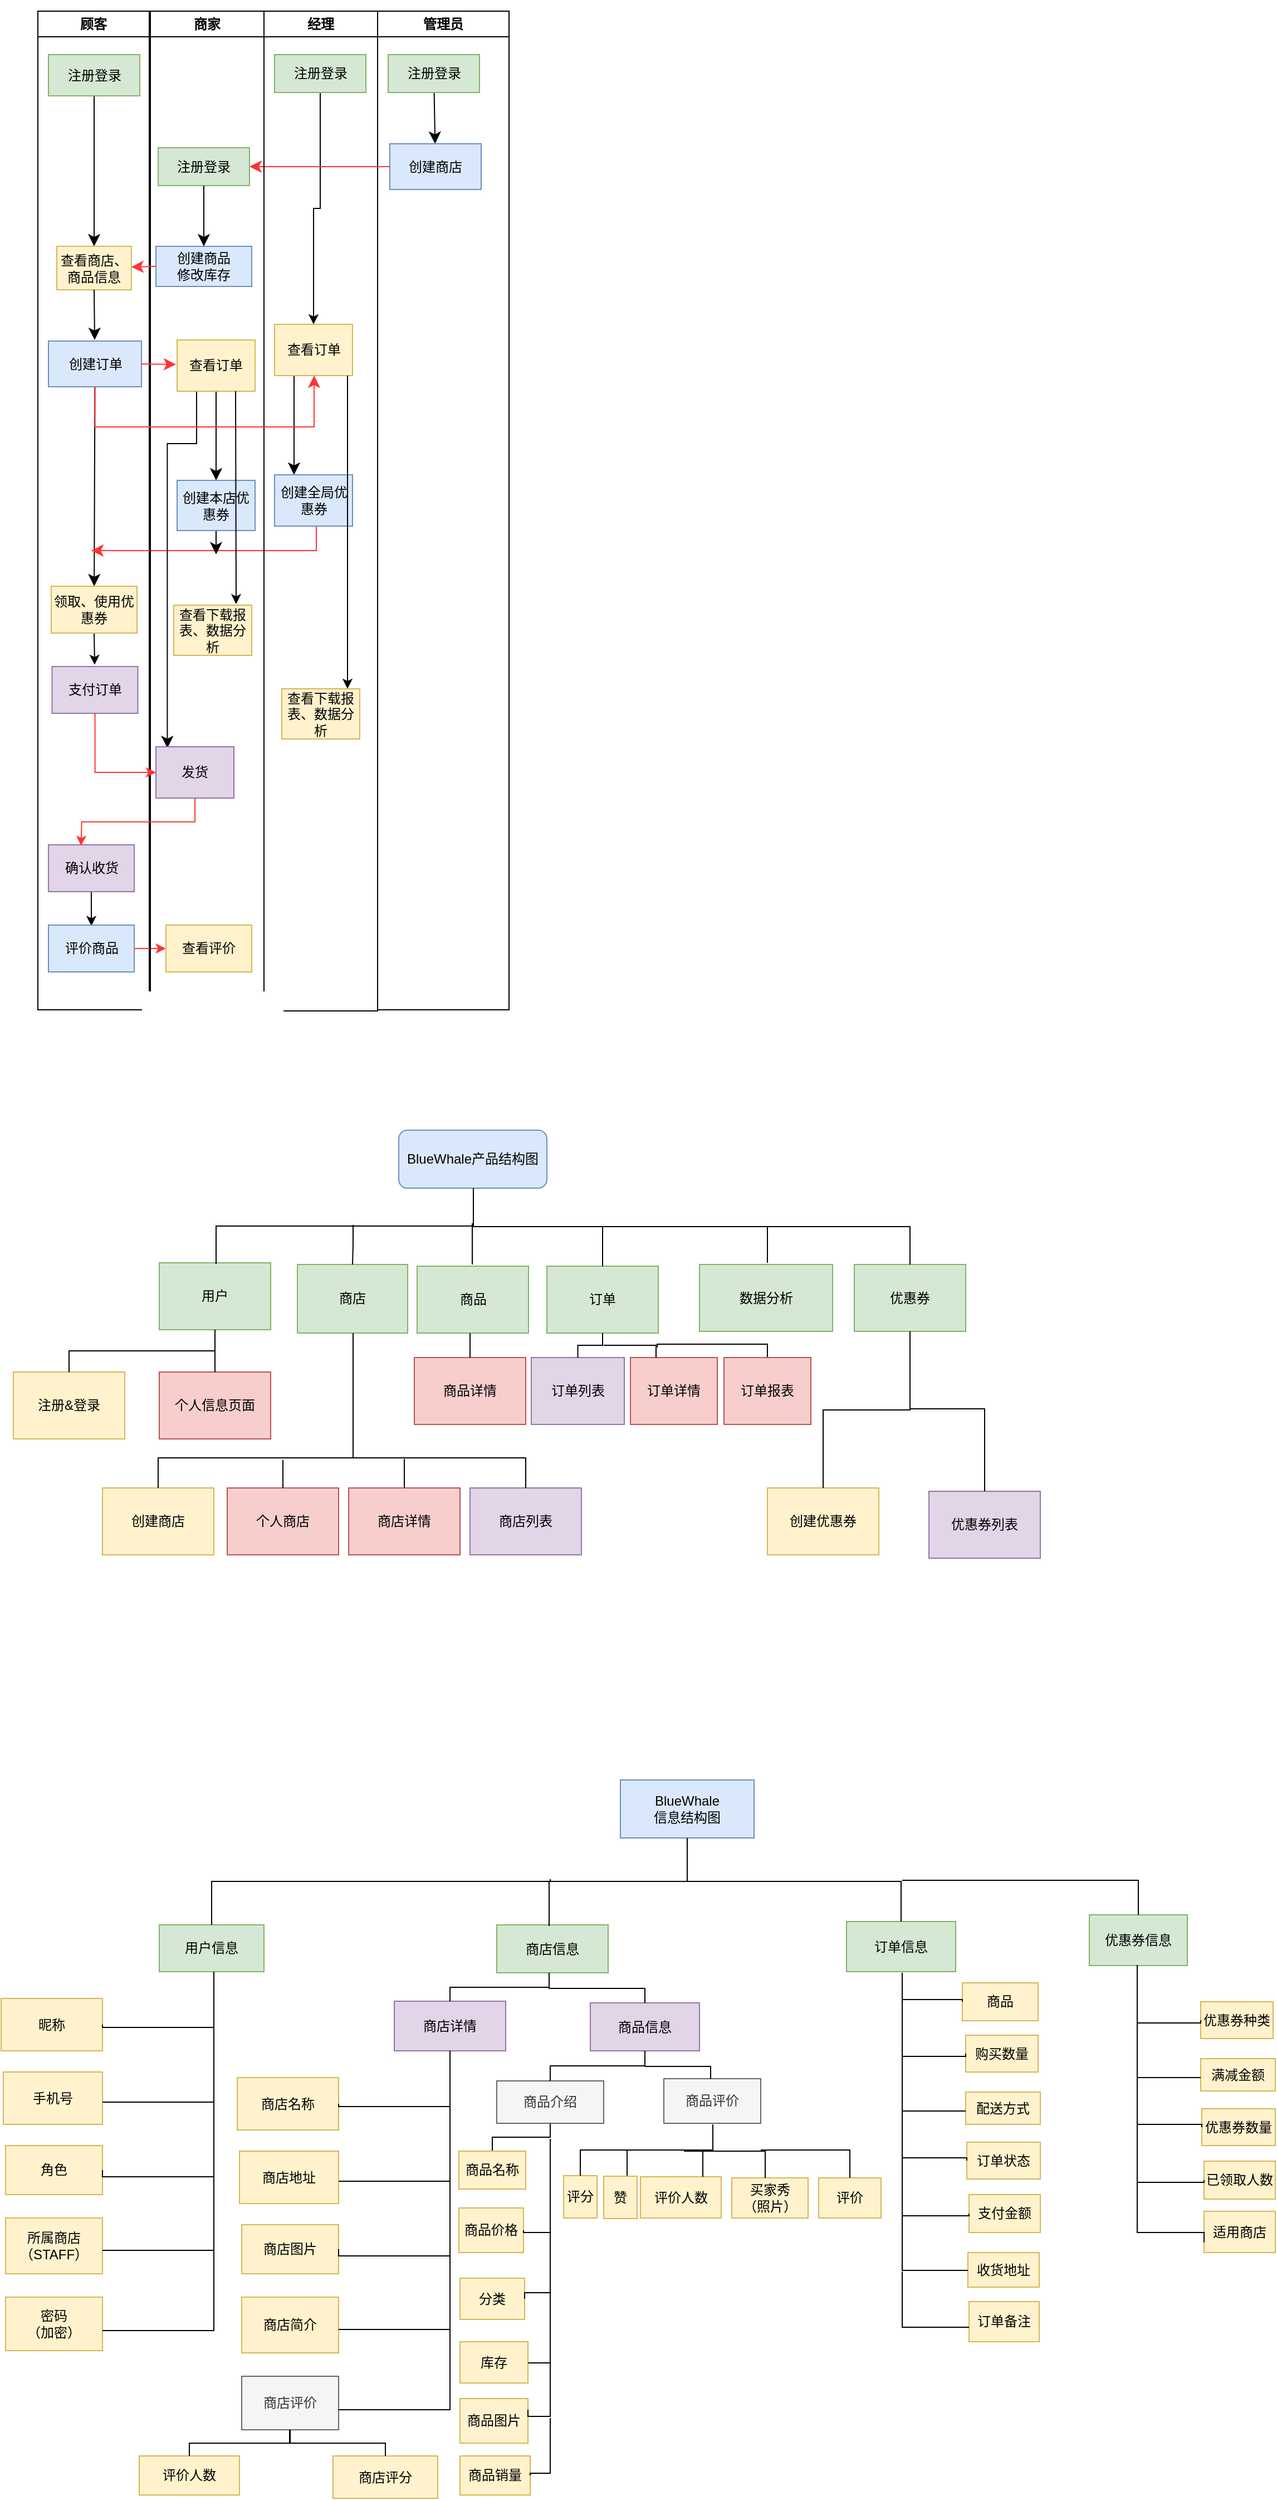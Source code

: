 <mxfile version="24.4.9" type="github">
  <diagram name="第 1 页" id="Z2feuIrGMQaKYotuqINe">
    <mxGraphModel dx="2658" dy="1435" grid="0" gridSize="10" guides="1" tooltips="1" connect="1" arrows="1" fold="1" page="0" pageScale="1" pageWidth="827" pageHeight="1169" math="0" shadow="0">
      <root>
        <mxCell id="0" />
        <mxCell id="1" parent="0" />
        <mxCell id="YAOU13rI1jtthDPteihQ-1" value="顾客" style="swimlane;whiteSpace=wrap;html=1;" parent="1" vertex="1">
          <mxGeometry x="-303" y="-278" width="100" height="896" as="geometry" />
        </mxCell>
        <mxCell id="YAOU13rI1jtthDPteihQ-42" value="" style="edgeStyle=none;curved=1;rounded=0;orthogonalLoop=1;jettySize=auto;html=1;fontSize=12;startSize=8;endSize=8;" parent="YAOU13rI1jtthDPteihQ-1" source="YAOU13rI1jtthDPteihQ-11" target="YAOU13rI1jtthDPteihQ-41" edge="1">
          <mxGeometry relative="1" as="geometry" />
        </mxCell>
        <mxCell id="YAOU13rI1jtthDPteihQ-11" value="注册登录" style="rounded=0;whiteSpace=wrap;html=1;fillColor=#d5e8d4;strokeColor=#82b366;" parent="YAOU13rI1jtthDPteihQ-1" vertex="1">
          <mxGeometry x="9.5" y="39" width="82" height="37" as="geometry" />
        </mxCell>
        <mxCell id="YAOU13rI1jtthDPteihQ-41" value="查看商店、商品信息" style="rounded=0;whiteSpace=wrap;html=1;fillColor=#fff2cc;strokeColor=#d6b656;" parent="YAOU13rI1jtthDPteihQ-1" vertex="1">
          <mxGeometry x="17" y="211" width="67" height="39" as="geometry" />
        </mxCell>
        <mxCell id="YAOU13rI1jtthDPteihQ-68" value="" style="edgeStyle=none;curved=1;rounded=0;orthogonalLoop=1;jettySize=auto;html=1;fontSize=12;startSize=8;endSize=8;" parent="YAOU13rI1jtthDPteihQ-1" source="YAOU13rI1jtthDPteihQ-46" target="YAOU13rI1jtthDPteihQ-67" edge="1">
          <mxGeometry relative="1" as="geometry" />
        </mxCell>
        <mxCell id="YAOU13rI1jtthDPteihQ-46" value="创建订单" style="rounded=0;whiteSpace=wrap;html=1;fillColor=#dae8fc;strokeColor=#6c8ebf;" parent="YAOU13rI1jtthDPteihQ-1" vertex="1">
          <mxGeometry x="9.5" y="296" width="83.5" height="41" as="geometry" />
        </mxCell>
        <mxCell id="d0WVinOz0NllohWS_fRl-2" style="edgeStyle=orthogonalEdgeStyle;rounded=0;orthogonalLoop=1;jettySize=auto;html=1;exitX=0.5;exitY=1;exitDx=0;exitDy=0;" parent="YAOU13rI1jtthDPteihQ-1" source="YAOU13rI1jtthDPteihQ-67" edge="1">
          <mxGeometry relative="1" as="geometry">
            <mxPoint x="51" y="586.4" as="targetPoint" />
          </mxGeometry>
        </mxCell>
        <mxCell id="YAOU13rI1jtthDPteihQ-67" value="领取、使用优惠券" style="whiteSpace=wrap;html=1;rounded=0;fillColor=#fff2cc;strokeColor=#d6b656;" parent="YAOU13rI1jtthDPteihQ-1" vertex="1">
          <mxGeometry x="12" y="516" width="77" height="42" as="geometry" />
        </mxCell>
        <mxCell id="d0WVinOz0NllohWS_fRl-11" value="支付订单" style="whiteSpace=wrap;html=1;rounded=0;fillColor=#e1d5e7;strokeColor=#9673a6;" parent="YAOU13rI1jtthDPteihQ-1" vertex="1">
          <mxGeometry x="12.75" y="588" width="77" height="42" as="geometry" />
        </mxCell>
        <mxCell id="d0WVinOz0NllohWS_fRl-17" style="edgeStyle=orthogonalEdgeStyle;rounded=0;orthogonalLoop=1;jettySize=auto;html=1;exitX=0.5;exitY=1;exitDx=0;exitDy=0;" parent="YAOU13rI1jtthDPteihQ-1" source="d0WVinOz0NllohWS_fRl-16" edge="1">
          <mxGeometry relative="1" as="geometry">
            <mxPoint x="48" y="820.8" as="targetPoint" />
          </mxGeometry>
        </mxCell>
        <mxCell id="d0WVinOz0NllohWS_fRl-16" value="确认收货" style="whiteSpace=wrap;html=1;rounded=0;fillColor=#e1d5e7;strokeColor=#9673a6;" parent="YAOU13rI1jtthDPteihQ-1" vertex="1">
          <mxGeometry x="9.5" y="748" width="77" height="42" as="geometry" />
        </mxCell>
        <mxCell id="d0WVinOz0NllohWS_fRl-33" style="edgeStyle=orthogonalEdgeStyle;rounded=0;orthogonalLoop=1;jettySize=auto;html=1;exitX=1;exitY=0.5;exitDx=0;exitDy=0;strokeColor=#FF3333;" parent="YAOU13rI1jtthDPteihQ-1" source="d0WVinOz0NllohWS_fRl-29" edge="1">
          <mxGeometry relative="1" as="geometry">
            <mxPoint x="114.8" y="841" as="targetPoint" />
          </mxGeometry>
        </mxCell>
        <mxCell id="d0WVinOz0NllohWS_fRl-29" value="评价商品" style="whiteSpace=wrap;html=1;rounded=0;fillColor=#dae8fc;strokeColor=#6c8ebf;" parent="YAOU13rI1jtthDPteihQ-1" vertex="1">
          <mxGeometry x="9.5" y="820" width="77" height="42" as="geometry" />
        </mxCell>
        <mxCell id="YAOU13rI1jtthDPteihQ-5" value="经理" style="swimlane;whiteSpace=wrap;html=1;" parent="1" vertex="1">
          <mxGeometry x="-100" y="-278" width="102" height="897" as="geometry" />
        </mxCell>
        <mxCell id="d0WVinOz0NllohWS_fRl-35" style="edgeStyle=orthogonalEdgeStyle;rounded=0;orthogonalLoop=1;jettySize=auto;html=1;exitX=0.5;exitY=1;exitDx=0;exitDy=0;entryX=0.5;entryY=0;entryDx=0;entryDy=0;" parent="YAOU13rI1jtthDPteihQ-5" source="YAOU13rI1jtthDPteihQ-13" target="YAOU13rI1jtthDPteihQ-52" edge="1">
          <mxGeometry relative="1" as="geometry" />
        </mxCell>
        <mxCell id="YAOU13rI1jtthDPteihQ-13" value="注册登录" style="rounded=0;whiteSpace=wrap;html=1;fillColor=#d5e8d4;strokeColor=#82b366;" parent="YAOU13rI1jtthDPteihQ-5" vertex="1">
          <mxGeometry x="9.5" y="39" width="82" height="34" as="geometry" />
        </mxCell>
        <mxCell id="YAOU13rI1jtthDPteihQ-61" style="edgeStyle=none;curved=1;rounded=0;orthogonalLoop=1;jettySize=auto;html=1;exitX=0.25;exitY=1;exitDx=0;exitDy=0;fontSize=12;startSize=8;endSize=8;entryX=0.25;entryY=0;entryDx=0;entryDy=0;" parent="YAOU13rI1jtthDPteihQ-5" source="YAOU13rI1jtthDPteihQ-52" target="YAOU13rI1jtthDPteihQ-62" edge="1">
          <mxGeometry relative="1" as="geometry">
            <mxPoint x="27" y="433.0" as="targetPoint" />
          </mxGeometry>
        </mxCell>
        <mxCell id="YAOU13rI1jtthDPteihQ-52" value="查看订单" style="rounded=0;whiteSpace=wrap;html=1;fillColor=#fff2cc;strokeColor=#d6b656;" parent="YAOU13rI1jtthDPteihQ-5" vertex="1">
          <mxGeometry x="9.5" y="281" width="70" height="46" as="geometry" />
        </mxCell>
        <mxCell id="YAOU13rI1jtthDPteihQ-71" style="edgeStyle=orthogonalEdgeStyle;rounded=0;orthogonalLoop=1;jettySize=auto;html=1;exitX=0.5;exitY=1;exitDx=0;exitDy=0;fontSize=12;startSize=8;endSize=8;strokeColor=#FF3333;" parent="YAOU13rI1jtthDPteihQ-5" source="YAOU13rI1jtthDPteihQ-62" edge="1">
          <mxGeometry relative="1" as="geometry">
            <mxPoint x="-155" y="484" as="targetPoint" />
            <Array as="points">
              <mxPoint x="47" y="462" />
              <mxPoint x="47" y="484" />
            </Array>
          </mxGeometry>
        </mxCell>
        <mxCell id="YAOU13rI1jtthDPteihQ-62" value="创建全局优惠券" style="rounded=0;whiteSpace=wrap;html=1;fillColor=#dae8fc;strokeColor=#6c8ebf;" parent="YAOU13rI1jtthDPteihQ-5" vertex="1">
          <mxGeometry x="9.5" y="416" width="70" height="46" as="geometry" />
        </mxCell>
        <mxCell id="ks-0bKtOijMNZIq3UDjD-23" value="" style="endArrow=classic;html=1;rounded=0;exitX=0.75;exitY=1;exitDx=0;exitDy=0;" edge="1" parent="YAOU13rI1jtthDPteihQ-5">
          <mxGeometry width="50" height="50" relative="1" as="geometry">
            <mxPoint x="75" y="327" as="sourcePoint" />
            <mxPoint x="75" y="608" as="targetPoint" />
          </mxGeometry>
        </mxCell>
        <mxCell id="ks-0bKtOijMNZIq3UDjD-25" value="查看下载报表、数据分析" style="rounded=0;whiteSpace=wrap;html=1;fillColor=#fff2cc;strokeColor=#d6b656;" vertex="1" parent="YAOU13rI1jtthDPteihQ-5">
          <mxGeometry x="16" y="608" width="70" height="45" as="geometry" />
        </mxCell>
        <mxCell id="YAOU13rI1jtthDPteihQ-6" value="管理员" style="swimlane;whiteSpace=wrap;html=1;" parent="1" vertex="1">
          <mxGeometry x="2" y="-278" width="118" height="896" as="geometry" />
        </mxCell>
        <mxCell id="YAOU13rI1jtthDPteihQ-17" value="" style="edgeStyle=none;curved=1;rounded=0;orthogonalLoop=1;jettySize=auto;html=1;fontSize=12;startSize=8;endSize=8;" parent="YAOU13rI1jtthDPteihQ-6" source="YAOU13rI1jtthDPteihQ-14" target="YAOU13rI1jtthDPteihQ-16" edge="1">
          <mxGeometry relative="1" as="geometry" />
        </mxCell>
        <mxCell id="YAOU13rI1jtthDPteihQ-14" value="注册登录" style="rounded=0;whiteSpace=wrap;html=1;fillColor=#d5e8d4;strokeColor=#82b366;" parent="YAOU13rI1jtthDPteihQ-6" vertex="1">
          <mxGeometry x="9.5" y="39" width="82" height="34" as="geometry" />
        </mxCell>
        <mxCell id="YAOU13rI1jtthDPteihQ-16" value="创建商店" style="whiteSpace=wrap;html=1;fillColor=#dae8fc;strokeColor=#6c8ebf;rounded=0;" parent="YAOU13rI1jtthDPteihQ-6" vertex="1">
          <mxGeometry x="11" y="119" width="82" height="41" as="geometry" />
        </mxCell>
        <mxCell id="YAOU13rI1jtthDPteihQ-18" value="" style="edgeStyle=none;curved=1;rounded=0;orthogonalLoop=1;jettySize=auto;html=1;fontSize=12;startSize=8;endSize=8;strokeColor=#FF3333;" parent="1" source="YAOU13rI1jtthDPteihQ-16" target="YAOU13rI1jtthDPteihQ-12" edge="1">
          <mxGeometry relative="1" as="geometry" />
        </mxCell>
        <mxCell id="YAOU13rI1jtthDPteihQ-33" style="edgeStyle=none;curved=1;rounded=0;orthogonalLoop=1;jettySize=auto;html=1;exitX=0.75;exitY=0;exitDx=0;exitDy=0;fontSize=12;startSize=8;endSize=8;" parent="1" source="YAOU13rI1jtthDPteihQ-1" target="YAOU13rI1jtthDPteihQ-1" edge="1">
          <mxGeometry relative="1" as="geometry" />
        </mxCell>
        <mxCell id="YAOU13rI1jtthDPteihQ-4" value="商家" style="swimlane;whiteSpace=wrap;html=1;" parent="1" vertex="1">
          <mxGeometry x="-202" y="-278" width="102" height="897" as="geometry" />
        </mxCell>
        <mxCell id="YAOU13rI1jtthDPteihQ-12" value="注册登录" style="rounded=0;whiteSpace=wrap;html=1;fillColor=#d5e8d4;strokeColor=#82b366;" parent="YAOU13rI1jtthDPteihQ-4" vertex="1">
          <mxGeometry x="7" y="122.5" width="82" height="34" as="geometry" />
        </mxCell>
        <mxCell id="YAOU13rI1jtthDPteihQ-28" value="创建商品&lt;div&gt;&lt;span style=&quot;background-color: initial;&quot;&gt;修改库存&lt;/span&gt;&lt;br&gt;&lt;/div&gt;" style="rounded=0;whiteSpace=wrap;html=1;fillColor=#dae8fc;strokeColor=#6c8ebf;" parent="YAOU13rI1jtthDPteihQ-4" vertex="1">
          <mxGeometry x="5" y="211" width="86" height="36" as="geometry" />
        </mxCell>
        <mxCell id="YAOU13rI1jtthDPteihQ-27" value="" style="endArrow=classic;html=1;rounded=0;fontSize=12;startSize=8;endSize=8;curved=1;exitX=0.5;exitY=1;exitDx=0;exitDy=0;" parent="YAOU13rI1jtthDPteihQ-4" source="YAOU13rI1jtthDPteihQ-12" target="YAOU13rI1jtthDPteihQ-28" edge="1">
          <mxGeometry width="50" height="50" relative="1" as="geometry">
            <mxPoint x="74" y="134" as="sourcePoint" />
            <mxPoint x="48" y="190" as="targetPoint" />
          </mxGeometry>
        </mxCell>
        <mxCell id="YAOU13rI1jtthDPteihQ-60" value="" style="edgeStyle=none;curved=1;rounded=0;orthogonalLoop=1;jettySize=auto;html=1;fontSize=12;startSize=8;endSize=8;" parent="YAOU13rI1jtthDPteihQ-4" source="YAOU13rI1jtthDPteihQ-50" target="YAOU13rI1jtthDPteihQ-59" edge="1">
          <mxGeometry relative="1" as="geometry" />
        </mxCell>
        <mxCell id="YAOU13rI1jtthDPteihQ-65" style="edgeStyle=orthogonalEdgeStyle;rounded=0;orthogonalLoop=1;jettySize=auto;html=1;exitX=0.25;exitY=1;exitDx=0;exitDy=0;fontSize=12;startSize=8;endSize=8;entryX=0.146;entryY=0.026;entryDx=0;entryDy=0;entryPerimeter=0;" parent="YAOU13rI1jtthDPteihQ-4" source="YAOU13rI1jtthDPteihQ-50" target="YAOU13rI1jtthDPteihQ-66" edge="1">
          <mxGeometry relative="1" as="geometry">
            <mxPoint x="15" y="524" as="targetPoint" />
            <Array as="points">
              <mxPoint x="42" y="388" />
              <mxPoint x="15" y="388" />
            </Array>
          </mxGeometry>
        </mxCell>
        <mxCell id="YAOU13rI1jtthDPteihQ-50" value="查看订单" style="rounded=0;whiteSpace=wrap;html=1;fillColor=#fff2cc;strokeColor=#d6b656;" parent="YAOU13rI1jtthDPteihQ-4" vertex="1">
          <mxGeometry x="24" y="295" width="70" height="46" as="geometry" />
        </mxCell>
        <mxCell id="YAOU13rI1jtthDPteihQ-73" style="edgeStyle=none;curved=1;rounded=0;orthogonalLoop=1;jettySize=auto;html=1;exitX=0.5;exitY=1;exitDx=0;exitDy=0;fontSize=12;startSize=8;endSize=8;" parent="YAOU13rI1jtthDPteihQ-4" source="YAOU13rI1jtthDPteihQ-59" edge="1">
          <mxGeometry relative="1" as="geometry">
            <mxPoint x="59" y="487.4" as="targetPoint" />
          </mxGeometry>
        </mxCell>
        <mxCell id="YAOU13rI1jtthDPteihQ-59" value="创建本店优惠券" style="rounded=0;whiteSpace=wrap;html=1;fillColor=#dae8fc;strokeColor=#6c8ebf;" parent="YAOU13rI1jtthDPteihQ-4" vertex="1">
          <mxGeometry x="24" y="421" width="70" height="45" as="geometry" />
        </mxCell>
        <mxCell id="d0WVinOz0NllohWS_fRl-15" style="edgeStyle=orthogonalEdgeStyle;rounded=0;orthogonalLoop=1;jettySize=auto;html=1;exitX=0.5;exitY=1;exitDx=0;exitDy=0;strokeColor=#FF3333;" parent="YAOU13rI1jtthDPteihQ-4" source="YAOU13rI1jtthDPteihQ-66" edge="1">
          <mxGeometry relative="1" as="geometry">
            <mxPoint x="-62.2" y="748.8" as="targetPoint" />
          </mxGeometry>
        </mxCell>
        <mxCell id="YAOU13rI1jtthDPteihQ-66" value="发货" style="rounded=0;whiteSpace=wrap;html=1;fillColor=#e1d5e7;strokeColor=#9673a6;" parent="YAOU13rI1jtthDPteihQ-4" vertex="1">
          <mxGeometry x="5" y="660" width="70" height="46" as="geometry" />
        </mxCell>
        <mxCell id="d0WVinOz0NllohWS_fRl-34" value="查看评价" style="whiteSpace=wrap;html=1;rounded=0;fillColor=#fff2cc;strokeColor=#d6b656;" parent="YAOU13rI1jtthDPteihQ-4" vertex="1">
          <mxGeometry x="14" y="820" width="77" height="42" as="geometry" />
        </mxCell>
        <mxCell id="ks-0bKtOijMNZIq3UDjD-24" value="查看下载报表、数据分析" style="rounded=0;whiteSpace=wrap;html=1;fillColor=#fff2cc;strokeColor=#d6b656;" vertex="1" parent="YAOU13rI1jtthDPteihQ-4">
          <mxGeometry x="21" y="533" width="70" height="45" as="geometry" />
        </mxCell>
        <mxCell id="YAOU13rI1jtthDPteihQ-40" value="" style="endArrow=classic;html=1;rounded=0;fontSize=12;startSize=8;endSize=8;curved=1;exitX=0;exitY=0.5;exitDx=0;exitDy=0;strokeColor=#FF3333;" parent="1" source="YAOU13rI1jtthDPteihQ-28" target="YAOU13rI1jtthDPteihQ-41" edge="1">
          <mxGeometry width="50" height="50" relative="1" as="geometry">
            <mxPoint x="65" y="-51" as="sourcePoint" />
            <mxPoint x="-232" y="-49" as="targetPoint" />
          </mxGeometry>
        </mxCell>
        <mxCell id="YAOU13rI1jtthDPteihQ-45" value="" style="endArrow=classic;html=1;rounded=0;fontSize=12;startSize=8;endSize=8;curved=1;exitX=0.5;exitY=1;exitDx=0;exitDy=0;" parent="1" source="YAOU13rI1jtthDPteihQ-41" edge="1">
          <mxGeometry width="50" height="50" relative="1" as="geometry">
            <mxPoint x="-11" y="39" as="sourcePoint" />
            <mxPoint x="-252" y="17" as="targetPoint" />
          </mxGeometry>
        </mxCell>
        <mxCell id="YAOU13rI1jtthDPteihQ-49" value="" style="endArrow=classic;html=1;rounded=0;fontSize=12;startSize=8;endSize=8;curved=1;exitX=1;exitY=0.5;exitDx=0;exitDy=0;strokeColor=#FF3333;" parent="1" source="YAOU13rI1jtthDPteihQ-46" edge="1">
          <mxGeometry width="50" height="50" relative="1" as="geometry">
            <mxPoint x="-11" y="39" as="sourcePoint" />
            <mxPoint x="-179" y="39" as="targetPoint" />
          </mxGeometry>
        </mxCell>
        <mxCell id="YAOU13rI1jtthDPteihQ-51" value="" style="endArrow=classic;html=1;rounded=0;fontSize=12;startSize=8;endSize=8;exitX=0.5;exitY=1;exitDx=0;exitDy=0;strokeColor=#FF3333;edgeStyle=orthogonalEdgeStyle;" parent="1" source="YAOU13rI1jtthDPteihQ-46" edge="1">
          <mxGeometry width="50" height="50" relative="1" as="geometry">
            <mxPoint x="-11" y="39" as="sourcePoint" />
            <mxPoint x="-55" y="49" as="targetPoint" />
            <Array as="points">
              <mxPoint x="-252" y="95" />
              <mxPoint x="-55" y="95" />
            </Array>
          </mxGeometry>
        </mxCell>
        <mxCell id="d0WVinOz0NllohWS_fRl-13" style="edgeStyle=orthogonalEdgeStyle;rounded=0;orthogonalLoop=1;jettySize=auto;html=1;exitX=0.5;exitY=1;exitDx=0;exitDy=0;entryX=0;entryY=0.5;entryDx=0;entryDy=0;strokeColor=#FF3333;" parent="1" source="d0WVinOz0NllohWS_fRl-11" target="YAOU13rI1jtthDPteihQ-66" edge="1">
          <mxGeometry relative="1" as="geometry" />
        </mxCell>
        <mxCell id="d0WVinOz0NllohWS_fRl-39" value="BlueWhale产品结构图" style="rounded=1;whiteSpace=wrap;html=1;fillColor=#dae8fc;strokeColor=#6c8ebf;" parent="1" vertex="1">
          <mxGeometry x="21" y="726" width="133" height="52" as="geometry" />
        </mxCell>
        <mxCell id="d0WVinOz0NllohWS_fRl-40" value="优惠券" style="whiteSpace=wrap;html=1;align=center;verticalAlign=middle;treeFolding=1;treeMoving=1;newEdgeStyle={&quot;edgeStyle&quot;:&quot;elbowEdgeStyle&quot;,&quot;startArrow&quot;:&quot;none&quot;,&quot;endArrow&quot;:&quot;none&quot;};fillColor=#d5e8d4;strokeColor=#82b366;" parent="1" vertex="1">
          <mxGeometry x="430" y="846.5" width="100" height="60" as="geometry" />
        </mxCell>
        <mxCell id="d0WVinOz0NllohWS_fRl-41" value="" style="edgeStyle=elbowEdgeStyle;elbow=vertical;sourcePerimeterSpacing=0;targetPerimeterSpacing=0;startArrow=none;endArrow=none;rounded=0;curved=0;" parent="1" target="d0WVinOz0NllohWS_fRl-40" edge="1">
          <mxGeometry relative="1" as="geometry">
            <mxPoint x="88" y="778" as="sourcePoint" />
          </mxGeometry>
        </mxCell>
        <mxCell id="d0WVinOz0NllohWS_fRl-42" value="订单" style="whiteSpace=wrap;html=1;align=center;verticalAlign=middle;treeFolding=1;treeMoving=1;newEdgeStyle={&quot;edgeStyle&quot;:&quot;elbowEdgeStyle&quot;,&quot;startArrow&quot;:&quot;none&quot;,&quot;endArrow&quot;:&quot;none&quot;};fillColor=#d5e8d4;strokeColor=#82b366;" parent="1" vertex="1">
          <mxGeometry x="154" y="848" width="100" height="60" as="geometry" />
        </mxCell>
        <mxCell id="d0WVinOz0NllohWS_fRl-43" value="" style="edgeStyle=elbowEdgeStyle;elbow=vertical;sourcePerimeterSpacing=0;targetPerimeterSpacing=0;startArrow=none;endArrow=none;rounded=0;curved=0;" parent="1" target="d0WVinOz0NllohWS_fRl-42" edge="1">
          <mxGeometry relative="1" as="geometry">
            <mxPoint x="204" y="813" as="sourcePoint" />
          </mxGeometry>
        </mxCell>
        <mxCell id="d0WVinOz0NllohWS_fRl-44" value="用户" style="whiteSpace=wrap;html=1;align=center;verticalAlign=middle;treeFolding=1;treeMoving=1;newEdgeStyle={&quot;edgeStyle&quot;:&quot;elbowEdgeStyle&quot;,&quot;startArrow&quot;:&quot;none&quot;,&quot;endArrow&quot;:&quot;none&quot;};fillColor=#d5e8d4;strokeColor=#82b366;" parent="1" vertex="1">
          <mxGeometry x="-194" y="845" width="100" height="60" as="geometry" />
        </mxCell>
        <mxCell id="d0WVinOz0NllohWS_fRl-45" value="" style="edgeStyle=elbowEdgeStyle;elbow=vertical;sourcePerimeterSpacing=0;targetPerimeterSpacing=0;startArrow=none;endArrow=none;rounded=0;curved=0;" parent="1" edge="1">
          <mxGeometry relative="1" as="geometry">
            <mxPoint x="88" y="790" as="sourcePoint" />
            <mxPoint x="-143" y="846" as="targetPoint" />
            <Array as="points">
              <mxPoint x="-26" y="812" />
            </Array>
          </mxGeometry>
        </mxCell>
        <mxCell id="d0WVinOz0NllohWS_fRl-46" value="商店" style="whiteSpace=wrap;html=1;align=center;verticalAlign=middle;treeFolding=1;treeMoving=1;newEdgeStyle={&quot;edgeStyle&quot;:&quot;elbowEdgeStyle&quot;,&quot;startArrow&quot;:&quot;none&quot;,&quot;endArrow&quot;:&quot;none&quot;};fillColor=#d5e8d4;strokeColor=#82b366;" parent="1" vertex="1">
          <mxGeometry x="-70" y="846.5" width="99" height="61.5" as="geometry" />
        </mxCell>
        <mxCell id="d0WVinOz0NllohWS_fRl-47" value="" style="edgeStyle=elbowEdgeStyle;elbow=vertical;sourcePerimeterSpacing=0;targetPerimeterSpacing=0;startArrow=none;endArrow=none;rounded=0;curved=0;" parent="1" target="d0WVinOz0NllohWS_fRl-46" edge="1">
          <mxGeometry relative="1" as="geometry">
            <mxPoint x="-20" y="811" as="sourcePoint" />
          </mxGeometry>
        </mxCell>
        <mxCell id="d0WVinOz0NllohWS_fRl-48" value="商品" style="whiteSpace=wrap;html=1;align=center;verticalAlign=middle;treeFolding=1;treeMoving=1;newEdgeStyle={&quot;edgeStyle&quot;:&quot;elbowEdgeStyle&quot;,&quot;startArrow&quot;:&quot;none&quot;,&quot;endArrow&quot;:&quot;none&quot;};fillColor=#d5e8d4;strokeColor=#82b366;" parent="1" vertex="1">
          <mxGeometry x="37.5" y="848" width="100" height="60" as="geometry" />
        </mxCell>
        <mxCell id="d0WVinOz0NllohWS_fRl-49" value="" style="edgeStyle=elbowEdgeStyle;elbow=vertical;sourcePerimeterSpacing=0;targetPerimeterSpacing=0;startArrow=none;endArrow=none;rounded=0;curved=0;" parent="1" edge="1">
          <mxGeometry relative="1" as="geometry">
            <mxPoint x="87" y="809.5" as="sourcePoint" />
            <mxPoint x="87" y="846.5" as="targetPoint" />
            <Array as="points">
              <mxPoint x="87" y="838.5" />
            </Array>
          </mxGeometry>
        </mxCell>
        <mxCell id="d0WVinOz0NllohWS_fRl-51" value="注册&amp;amp;登录" style="whiteSpace=wrap;html=1;align=center;verticalAlign=middle;treeFolding=1;treeMoving=1;newEdgeStyle={&quot;edgeStyle&quot;:&quot;elbowEdgeStyle&quot;,&quot;startArrow&quot;:&quot;none&quot;,&quot;endArrow&quot;:&quot;none&quot;};fillColor=#fff2cc;strokeColor=#d6b656;" parent="1" vertex="1">
          <mxGeometry x="-325" y="943" width="100" height="60" as="geometry" />
        </mxCell>
        <mxCell id="d0WVinOz0NllohWS_fRl-52" value="" style="edgeStyle=elbowEdgeStyle;elbow=vertical;sourcePerimeterSpacing=0;targetPerimeterSpacing=0;startArrow=none;endArrow=none;rounded=0;curved=0;" parent="1" target="d0WVinOz0NllohWS_fRl-51" edge="1">
          <mxGeometry relative="1" as="geometry">
            <mxPoint x="-144" y="905" as="sourcePoint" />
          </mxGeometry>
        </mxCell>
        <mxCell id="d0WVinOz0NllohWS_fRl-53" value="个人信息页面" style="whiteSpace=wrap;html=1;align=center;verticalAlign=middle;treeFolding=1;treeMoving=1;newEdgeStyle={&quot;edgeStyle&quot;:&quot;elbowEdgeStyle&quot;,&quot;startArrow&quot;:&quot;none&quot;,&quot;endArrow&quot;:&quot;none&quot;};fillColor=#f8cecc;strokeColor=#b85450;" parent="1" vertex="1">
          <mxGeometry x="-194" y="943" width="100" height="60" as="geometry" />
        </mxCell>
        <mxCell id="d0WVinOz0NllohWS_fRl-54" value="" style="edgeStyle=elbowEdgeStyle;elbow=vertical;sourcePerimeterSpacing=0;targetPerimeterSpacing=0;startArrow=none;endArrow=none;rounded=0;curved=0;" parent="1" target="d0WVinOz0NllohWS_fRl-53" edge="1">
          <mxGeometry relative="1" as="geometry">
            <mxPoint x="-144" y="923" as="sourcePoint" />
          </mxGeometry>
        </mxCell>
        <mxCell id="d0WVinOz0NllohWS_fRl-55" value="创建商店" style="whiteSpace=wrap;html=1;align=center;verticalAlign=middle;treeFolding=1;treeMoving=1;newEdgeStyle={&quot;edgeStyle&quot;:&quot;elbowEdgeStyle&quot;,&quot;startArrow&quot;:&quot;none&quot;,&quot;endArrow&quot;:&quot;none&quot;};fillColor=#fff2cc;strokeColor=#d6b656;" parent="1" vertex="1">
          <mxGeometry x="-245" y="1047" width="100" height="60" as="geometry" />
        </mxCell>
        <mxCell id="d0WVinOz0NllohWS_fRl-56" value="" style="edgeStyle=elbowEdgeStyle;elbow=vertical;sourcePerimeterSpacing=0;targetPerimeterSpacing=0;startArrow=none;endArrow=none;rounded=0;curved=0;" parent="1" target="d0WVinOz0NllohWS_fRl-55" edge="1">
          <mxGeometry relative="1" as="geometry">
            <mxPoint x="-20" y="908" as="sourcePoint" />
            <Array as="points">
              <mxPoint x="-80" y="1020" />
            </Array>
          </mxGeometry>
        </mxCell>
        <mxCell id="d0WVinOz0NllohWS_fRl-57" value="个人商店" style="whiteSpace=wrap;html=1;align=center;verticalAlign=middle;treeFolding=1;treeMoving=1;newEdgeStyle={&quot;edgeStyle&quot;:&quot;elbowEdgeStyle&quot;,&quot;startArrow&quot;:&quot;none&quot;,&quot;endArrow&quot;:&quot;none&quot;};fillColor=#f8cecc;strokeColor=#b85450;" parent="1" vertex="1">
          <mxGeometry x="-133" y="1047" width="100" height="60" as="geometry" />
        </mxCell>
        <mxCell id="d0WVinOz0NllohWS_fRl-58" value="" style="edgeStyle=elbowEdgeStyle;elbow=vertical;sourcePerimeterSpacing=0;targetPerimeterSpacing=0;startArrow=none;endArrow=none;rounded=0;curved=0;" parent="1" target="d0WVinOz0NllohWS_fRl-57" edge="1">
          <mxGeometry relative="1" as="geometry">
            <mxPoint x="-83" y="1022" as="sourcePoint" />
          </mxGeometry>
        </mxCell>
        <mxCell id="d0WVinOz0NllohWS_fRl-59" value="商店列表" style="whiteSpace=wrap;html=1;align=center;verticalAlign=middle;treeFolding=1;treeMoving=1;newEdgeStyle={&quot;edgeStyle&quot;:&quot;elbowEdgeStyle&quot;,&quot;startArrow&quot;:&quot;none&quot;,&quot;endArrow&quot;:&quot;none&quot;};fillColor=#e1d5e7;strokeColor=#9673a6;" parent="1" vertex="1">
          <mxGeometry x="85" y="1047" width="100" height="60" as="geometry" />
        </mxCell>
        <mxCell id="d0WVinOz0NllohWS_fRl-60" value="" style="edgeStyle=elbowEdgeStyle;elbow=vertical;sourcePerimeterSpacing=0;targetPerimeterSpacing=0;startArrow=none;endArrow=none;rounded=0;curved=0;" parent="1" target="d0WVinOz0NllohWS_fRl-59" edge="1">
          <mxGeometry relative="1" as="geometry">
            <mxPoint x="-21" y="1020" as="sourcePoint" />
            <Array as="points">
              <mxPoint x="47" y="1020" />
            </Array>
          </mxGeometry>
        </mxCell>
        <mxCell id="d0WVinOz0NllohWS_fRl-61" value="商店详情" style="whiteSpace=wrap;html=1;align=center;verticalAlign=middle;treeFolding=1;treeMoving=1;newEdgeStyle={&quot;edgeStyle&quot;:&quot;elbowEdgeStyle&quot;,&quot;startArrow&quot;:&quot;none&quot;,&quot;endArrow&quot;:&quot;none&quot;};fillColor=#f8cecc;strokeColor=#b85450;" parent="1" vertex="1">
          <mxGeometry x="-24" y="1047" width="100" height="60" as="geometry" />
        </mxCell>
        <mxCell id="d0WVinOz0NllohWS_fRl-62" value="" style="edgeStyle=elbowEdgeStyle;elbow=vertical;sourcePerimeterSpacing=0;targetPerimeterSpacing=0;startArrow=none;endArrow=none;rounded=0;curved=0;" parent="1" target="d0WVinOz0NllohWS_fRl-61" edge="1">
          <mxGeometry relative="1" as="geometry">
            <mxPoint x="26" y="1021" as="sourcePoint" />
          </mxGeometry>
        </mxCell>
        <mxCell id="d0WVinOz0NllohWS_fRl-63" value="商品详情" style="whiteSpace=wrap;html=1;align=center;verticalAlign=middle;treeFolding=1;treeMoving=1;newEdgeStyle={&quot;edgeStyle&quot;:&quot;elbowEdgeStyle&quot;,&quot;startArrow&quot;:&quot;none&quot;,&quot;endArrow&quot;:&quot;none&quot;};fillColor=#f8cecc;strokeColor=#b85450;" parent="1" vertex="1">
          <mxGeometry x="35" y="930" width="100" height="60" as="geometry" />
        </mxCell>
        <mxCell id="d0WVinOz0NllohWS_fRl-64" value="" style="edgeStyle=elbowEdgeStyle;elbow=vertical;sourcePerimeterSpacing=0;targetPerimeterSpacing=0;startArrow=none;endArrow=none;rounded=0;curved=0;" parent="1" target="d0WVinOz0NllohWS_fRl-63" edge="1">
          <mxGeometry relative="1" as="geometry">
            <mxPoint x="85" y="908" as="sourcePoint" />
          </mxGeometry>
        </mxCell>
        <mxCell id="d0WVinOz0NllohWS_fRl-65" value="订单列表" style="whiteSpace=wrap;html=1;align=center;verticalAlign=middle;treeFolding=1;treeMoving=1;newEdgeStyle={&quot;edgeStyle&quot;:&quot;elbowEdgeStyle&quot;,&quot;startArrow&quot;:&quot;none&quot;,&quot;endArrow&quot;:&quot;none&quot;};fillColor=#e1d5e7;strokeColor=#9673a6;" parent="1" vertex="1">
          <mxGeometry x="140" y="930" width="83.5" height="60" as="geometry" />
        </mxCell>
        <mxCell id="d0WVinOz0NllohWS_fRl-66" value="" style="edgeStyle=elbowEdgeStyle;elbow=vertical;sourcePerimeterSpacing=0;targetPerimeterSpacing=0;startArrow=none;endArrow=none;rounded=0;curved=0;" parent="1" target="d0WVinOz0NllohWS_fRl-65" edge="1">
          <mxGeometry relative="1" as="geometry">
            <mxPoint x="204" y="908" as="sourcePoint" />
          </mxGeometry>
        </mxCell>
        <mxCell id="d0WVinOz0NllohWS_fRl-69" value="订单详情" style="whiteSpace=wrap;html=1;align=center;verticalAlign=middle;treeFolding=1;treeMoving=1;newEdgeStyle={&quot;edgeStyle&quot;:&quot;elbowEdgeStyle&quot;,&quot;startArrow&quot;:&quot;none&quot;,&quot;endArrow&quot;:&quot;none&quot;};fillColor=#f8cecc;strokeColor=#b85450;" parent="1" vertex="1">
          <mxGeometry x="229" y="930" width="78" height="60" as="geometry" />
        </mxCell>
        <mxCell id="d0WVinOz0NllohWS_fRl-70" value="" style="edgeStyle=elbowEdgeStyle;elbow=vertical;sourcePerimeterSpacing=0;targetPerimeterSpacing=0;startArrow=none;endArrow=none;rounded=0;curved=0;" parent="1" target="d0WVinOz0NllohWS_fRl-69" edge="1">
          <mxGeometry relative="1" as="geometry">
            <mxPoint x="205" y="919" as="sourcePoint" />
            <Array as="points">
              <mxPoint x="252" y="919" />
            </Array>
          </mxGeometry>
        </mxCell>
        <mxCell id="d0WVinOz0NllohWS_fRl-71" value="创建优惠券" style="whiteSpace=wrap;html=1;align=center;verticalAlign=middle;treeFolding=1;treeMoving=1;newEdgeStyle={&quot;edgeStyle&quot;:&quot;elbowEdgeStyle&quot;,&quot;startArrow&quot;:&quot;none&quot;,&quot;endArrow&quot;:&quot;none&quot;};fillColor=#fff2cc;strokeColor=#d6b656;" parent="1" vertex="1">
          <mxGeometry x="352" y="1047" width="100" height="60" as="geometry" />
        </mxCell>
        <mxCell id="d0WVinOz0NllohWS_fRl-72" value="" style="edgeStyle=elbowEdgeStyle;elbow=vertical;sourcePerimeterSpacing=0;targetPerimeterSpacing=0;startArrow=none;endArrow=none;rounded=0;curved=0;exitX=0.5;exitY=1;exitDx=0;exitDy=0;" parent="1" target="d0WVinOz0NllohWS_fRl-71" edge="1" source="d0WVinOz0NllohWS_fRl-40">
          <mxGeometry relative="1" as="geometry">
            <mxPoint x="320" y="908" as="sourcePoint" />
          </mxGeometry>
        </mxCell>
        <mxCell id="d0WVinOz0NllohWS_fRl-73" value="优惠券列表" style="whiteSpace=wrap;html=1;align=center;verticalAlign=middle;treeFolding=1;treeMoving=1;newEdgeStyle={&quot;edgeStyle&quot;:&quot;elbowEdgeStyle&quot;,&quot;startArrow&quot;:&quot;none&quot;,&quot;endArrow&quot;:&quot;none&quot;};fillColor=#e1d5e7;strokeColor=#9673a6;" parent="1" vertex="1">
          <mxGeometry x="497" y="1050" width="100" height="60" as="geometry" />
        </mxCell>
        <mxCell id="d0WVinOz0NllohWS_fRl-74" value="" style="edgeStyle=elbowEdgeStyle;elbow=vertical;sourcePerimeterSpacing=0;targetPerimeterSpacing=0;startArrow=none;endArrow=none;rounded=0;curved=0;entryX=0.5;entryY=0;entryDx=0;entryDy=0;exitX=0.5;exitY=1;exitDx=0;exitDy=0;" parent="1" target="d0WVinOz0NllohWS_fRl-73" edge="1" source="d0WVinOz0NllohWS_fRl-40">
          <mxGeometry relative="1" as="geometry">
            <mxPoint x="348" y="1004" as="sourcePoint" />
            <mxPoint x="389" y="1136" as="targetPoint" />
            <Array as="points">
              <mxPoint x="496" y="976" />
            </Array>
          </mxGeometry>
        </mxCell>
        <mxCell id="d0WVinOz0NllohWS_fRl-79" value="BlueWhale&lt;div&gt;信息结构图&lt;/div&gt;" style="rounded=0;whiteSpace=wrap;html=1;fillColor=#dae8fc;strokeColor=#6c8ebf;" parent="1" vertex="1">
          <mxGeometry x="220" y="1309" width="120" height="52" as="geometry" />
        </mxCell>
        <mxCell id="d0WVinOz0NllohWS_fRl-80" value="用户信息" style="whiteSpace=wrap;html=1;align=center;verticalAlign=middle;treeFolding=1;treeMoving=1;newEdgeStyle={&quot;edgeStyle&quot;:&quot;elbowEdgeStyle&quot;,&quot;startArrow&quot;:&quot;none&quot;,&quot;endArrow&quot;:&quot;none&quot;};fillColor=#d5e8d4;strokeColor=#82b366;" parent="1" vertex="1">
          <mxGeometry x="-194" y="1439" width="94" height="42" as="geometry" />
        </mxCell>
        <mxCell id="d0WVinOz0NllohWS_fRl-81" value="" style="edgeStyle=elbowEdgeStyle;elbow=vertical;sourcePerimeterSpacing=0;targetPerimeterSpacing=0;startArrow=none;endArrow=none;rounded=0;curved=0;exitX=0.5;exitY=1;exitDx=0;exitDy=0;" parent="1" source="d0WVinOz0NllohWS_fRl-79" target="d0WVinOz0NllohWS_fRl-80" edge="1">
          <mxGeometry relative="1" as="geometry">
            <mxPoint x="99" y="1372" as="sourcePoint" />
          </mxGeometry>
        </mxCell>
        <mxCell id="d0WVinOz0NllohWS_fRl-85" value="昵称" style="whiteSpace=wrap;html=1;align=center;verticalAlign=middle;treeFolding=1;treeMoving=1;newEdgeStyle={&quot;edgeStyle&quot;:&quot;elbowEdgeStyle&quot;,&quot;startArrow&quot;:&quot;none&quot;,&quot;endArrow&quot;:&quot;none&quot;};fillColor=#fff2cc;strokeColor=#d6b656;" parent="1" vertex="1">
          <mxGeometry x="-336" y="1505" width="91" height="47" as="geometry" />
        </mxCell>
        <mxCell id="d0WVinOz0NllohWS_fRl-86" value="" style="edgeStyle=elbowEdgeStyle;elbow=vertical;sourcePerimeterSpacing=0;targetPerimeterSpacing=0;startArrow=none;endArrow=none;rounded=0;curved=0;entryX=1;entryY=0.5;entryDx=0;entryDy=0;" parent="1" target="d0WVinOz0NllohWS_fRl-85" edge="1">
          <mxGeometry relative="1" as="geometry">
            <mxPoint x="-145" y="1481" as="sourcePoint" />
            <Array as="points">
              <mxPoint x="-191" y="1531" />
            </Array>
          </mxGeometry>
        </mxCell>
        <mxCell id="d0WVinOz0NllohWS_fRl-87" value="手机号" style="whiteSpace=wrap;html=1;align=center;verticalAlign=middle;treeFolding=1;treeMoving=1;newEdgeStyle={&quot;edgeStyle&quot;:&quot;elbowEdgeStyle&quot;,&quot;startArrow&quot;:&quot;none&quot;,&quot;endArrow&quot;:&quot;none&quot;};fillColor=#fff2cc;strokeColor=#d6b656;" parent="1" vertex="1">
          <mxGeometry x="-334" y="1571" width="89" height="47" as="geometry" />
        </mxCell>
        <mxCell id="d0WVinOz0NllohWS_fRl-88" value="" style="edgeStyle=elbowEdgeStyle;elbow=vertical;sourcePerimeterSpacing=0;targetPerimeterSpacing=0;startArrow=none;endArrow=none;rounded=0;curved=0;" parent="1" target="d0WVinOz0NllohWS_fRl-87" edge="1">
          <mxGeometry relative="1" as="geometry">
            <mxPoint x="-145" y="1529" as="sourcePoint" />
            <mxPoint x="-242" y="1597.5" as="targetPoint" />
            <Array as="points">
              <mxPoint x="-194" y="1598" />
            </Array>
          </mxGeometry>
        </mxCell>
        <mxCell id="d0WVinOz0NllohWS_fRl-89" value="角色" style="whiteSpace=wrap;html=1;align=center;verticalAlign=middle;treeFolding=1;treeMoving=1;newEdgeStyle={&quot;edgeStyle&quot;:&quot;elbowEdgeStyle&quot;,&quot;startArrow&quot;:&quot;none&quot;,&quot;endArrow&quot;:&quot;none&quot;};fillColor=#fff2cc;strokeColor=#d6b656;" parent="1" vertex="1">
          <mxGeometry x="-332" y="1637" width="87" height="44" as="geometry" />
        </mxCell>
        <mxCell id="d0WVinOz0NllohWS_fRl-90" value="" style="edgeStyle=elbowEdgeStyle;elbow=vertical;sourcePerimeterSpacing=0;targetPerimeterSpacing=0;startArrow=none;endArrow=none;rounded=0;curved=0;entryX=1;entryY=0.5;entryDx=0;entryDy=0;" parent="1" target="d0WVinOz0NllohWS_fRl-89" edge="1">
          <mxGeometry relative="1" as="geometry">
            <mxPoint x="-145" y="1598" as="sourcePoint" />
            <mxPoint x="-234" y="1684" as="targetPoint" />
            <Array as="points">
              <mxPoint x="-192" y="1665" />
            </Array>
          </mxGeometry>
        </mxCell>
        <mxCell id="d0WVinOz0NllohWS_fRl-91" value="所属商店（STAFF）" style="whiteSpace=wrap;html=1;align=center;verticalAlign=middle;treeFolding=1;treeMoving=1;newEdgeStyle={&quot;edgeStyle&quot;:&quot;elbowEdgeStyle&quot;,&quot;startArrow&quot;:&quot;none&quot;,&quot;endArrow&quot;:&quot;none&quot;};fillColor=#fff2cc;strokeColor=#d6b656;" parent="1" vertex="1">
          <mxGeometry x="-332" y="1702" width="87" height="50" as="geometry" />
        </mxCell>
        <mxCell id="d0WVinOz0NllohWS_fRl-92" value="" style="edgeStyle=elbowEdgeStyle;elbow=vertical;sourcePerimeterSpacing=0;targetPerimeterSpacing=0;startArrow=none;endArrow=none;rounded=0;curved=0;" parent="1" target="d0WVinOz0NllohWS_fRl-91" edge="1">
          <mxGeometry relative="1" as="geometry">
            <mxPoint x="-145" y="1661" as="sourcePoint" />
            <Array as="points">
              <mxPoint x="-166" y="1731" />
            </Array>
          </mxGeometry>
        </mxCell>
        <mxCell id="d0WVinOz0NllohWS_fRl-93" value="密码&lt;div&gt;（加密）&lt;/div&gt;" style="whiteSpace=wrap;html=1;align=center;verticalAlign=middle;treeFolding=1;treeMoving=1;newEdgeStyle={&quot;edgeStyle&quot;:&quot;elbowEdgeStyle&quot;,&quot;startArrow&quot;:&quot;none&quot;,&quot;endArrow&quot;:&quot;none&quot;};fillColor=#fff2cc;strokeColor=#d6b656;" parent="1" vertex="1">
          <mxGeometry x="-332" y="1773" width="87" height="48" as="geometry" />
        </mxCell>
        <mxCell id="d0WVinOz0NllohWS_fRl-94" value="" style="edgeStyle=elbowEdgeStyle;elbow=vertical;sourcePerimeterSpacing=0;targetPerimeterSpacing=0;startArrow=none;endArrow=none;rounded=0;curved=0;" parent="1" target="d0WVinOz0NllohWS_fRl-93" edge="1">
          <mxGeometry relative="1" as="geometry">
            <mxPoint x="-145" y="1731" as="sourcePoint" />
            <Array as="points">
              <mxPoint x="-196" y="1803" />
            </Array>
          </mxGeometry>
        </mxCell>
        <mxCell id="d0WVinOz0NllohWS_fRl-95" value="商店信息" style="whiteSpace=wrap;html=1;align=center;verticalAlign=middle;treeFolding=1;treeMoving=1;newEdgeStyle={&quot;edgeStyle&quot;:&quot;elbowEdgeStyle&quot;,&quot;startArrow&quot;:&quot;none&quot;,&quot;endArrow&quot;:&quot;none&quot;};fillColor=#d5e8d4;strokeColor=#82b366;" parent="1" vertex="1">
          <mxGeometry x="109" y="1439" width="100" height="43" as="geometry" />
        </mxCell>
        <mxCell id="d0WVinOz0NllohWS_fRl-96" value="" style="edgeStyle=elbowEdgeStyle;elbow=vertical;sourcePerimeterSpacing=0;targetPerimeterSpacing=0;startArrow=none;endArrow=none;rounded=0;curved=0;entryX=0.47;entryY=0.023;entryDx=0;entryDy=0;entryPerimeter=0;" parent="1" target="d0WVinOz0NllohWS_fRl-95" edge="1">
          <mxGeometry relative="1" as="geometry">
            <mxPoint x="108" y="1400" as="sourcePoint" />
            <mxPoint x="80" y="1470" as="targetPoint" />
            <Array as="points">
              <mxPoint x="148" y="1400" />
            </Array>
          </mxGeometry>
        </mxCell>
        <mxCell id="d0WVinOz0NllohWS_fRl-137" value="商店详情" style="whiteSpace=wrap;html=1;align=center;verticalAlign=middle;treeFolding=1;treeMoving=1;newEdgeStyle={&quot;edgeStyle&quot;:&quot;elbowEdgeStyle&quot;,&quot;startArrow&quot;:&quot;none&quot;,&quot;endArrow&quot;:&quot;none&quot;};fillColor=#e1d5e7;strokeColor=#9673a6;" parent="1" vertex="1">
          <mxGeometry x="17" y="1507.5" width="100" height="44.5" as="geometry" />
        </mxCell>
        <mxCell id="d0WVinOz0NllohWS_fRl-138" value="" style="edgeStyle=elbowEdgeStyle;elbow=vertical;sourcePerimeterSpacing=0;targetPerimeterSpacing=0;startArrow=none;endArrow=none;rounded=0;curved=0;" parent="1" target="d0WVinOz0NllohWS_fRl-137" edge="1">
          <mxGeometry relative="1" as="geometry">
            <mxPoint x="156" y="1482" as="sourcePoint" />
          </mxGeometry>
        </mxCell>
        <mxCell id="d0WVinOz0NllohWS_fRl-150" value="商品信息" style="whiteSpace=wrap;html=1;align=center;verticalAlign=middle;treeFolding=1;treeMoving=1;newEdgeStyle={&quot;edgeStyle&quot;:&quot;elbowEdgeStyle&quot;,&quot;startArrow&quot;:&quot;none&quot;,&quot;endArrow&quot;:&quot;none&quot;};fillColor=#e1d5e7;strokeColor=#9673a6;" parent="1" vertex="1">
          <mxGeometry x="193" y="1509" width="98" height="43" as="geometry" />
        </mxCell>
        <mxCell id="d0WVinOz0NllohWS_fRl-151" value="" style="edgeStyle=elbowEdgeStyle;elbow=vertical;sourcePerimeterSpacing=0;targetPerimeterSpacing=0;startArrow=none;endArrow=none;rounded=0;curved=0;entryX=0.5;entryY=0;entryDx=0;entryDy=0;" parent="1" target="d0WVinOz0NllohWS_fRl-150" edge="1">
          <mxGeometry relative="1" as="geometry">
            <mxPoint x="156" y="1494" as="sourcePoint" />
            <mxPoint x="238" y="1546" as="targetPoint" />
            <Array as="points">
              <mxPoint x="238" y="1496" />
            </Array>
          </mxGeometry>
        </mxCell>
        <mxCell id="d0WVinOz0NllohWS_fRl-165" value="商店名称" style="whiteSpace=wrap;html=1;align=center;verticalAlign=middle;treeFolding=1;treeMoving=1;newEdgeStyle={&quot;edgeStyle&quot;:&quot;elbowEdgeStyle&quot;,&quot;startArrow&quot;:&quot;none&quot;,&quot;endArrow&quot;:&quot;none&quot;};fillColor=#fff2cc;strokeColor=#d6b656;" parent="1" vertex="1">
          <mxGeometry x="-124" y="1576" width="91" height="47" as="geometry" />
        </mxCell>
        <mxCell id="d0WVinOz0NllohWS_fRl-166" value="" style="edgeStyle=elbowEdgeStyle;elbow=vertical;sourcePerimeterSpacing=0;targetPerimeterSpacing=0;startArrow=none;endArrow=none;rounded=0;curved=0;entryX=1;entryY=0.5;entryDx=0;entryDy=0;" parent="1" target="d0WVinOz0NllohWS_fRl-165" edge="1">
          <mxGeometry relative="1" as="geometry">
            <mxPoint x="67" y="1552" as="sourcePoint" />
            <Array as="points">
              <mxPoint x="21" y="1602" />
            </Array>
          </mxGeometry>
        </mxCell>
        <mxCell id="d0WVinOz0NllohWS_fRl-167" value="商店地址" style="whiteSpace=wrap;html=1;align=center;verticalAlign=middle;treeFolding=1;treeMoving=1;newEdgeStyle={&quot;edgeStyle&quot;:&quot;elbowEdgeStyle&quot;,&quot;startArrow&quot;:&quot;none&quot;,&quot;endArrow&quot;:&quot;none&quot;};fillColor=#fff2cc;strokeColor=#d6b656;" parent="1" vertex="1">
          <mxGeometry x="-122" y="1642" width="89" height="47" as="geometry" />
        </mxCell>
        <mxCell id="d0WVinOz0NllohWS_fRl-168" value="" style="edgeStyle=elbowEdgeStyle;elbow=vertical;sourcePerimeterSpacing=0;targetPerimeterSpacing=0;startArrow=none;endArrow=none;rounded=0;curved=0;" parent="1" target="d0WVinOz0NllohWS_fRl-167" edge="1">
          <mxGeometry relative="1" as="geometry">
            <mxPoint x="67" y="1600" as="sourcePoint" />
            <mxPoint x="-30" y="1668.5" as="targetPoint" />
            <Array as="points">
              <mxPoint x="18" y="1669" />
            </Array>
          </mxGeometry>
        </mxCell>
        <mxCell id="d0WVinOz0NllohWS_fRl-169" value="商店图片" style="whiteSpace=wrap;html=1;align=center;verticalAlign=middle;treeFolding=1;treeMoving=1;newEdgeStyle={&quot;edgeStyle&quot;:&quot;elbowEdgeStyle&quot;,&quot;startArrow&quot;:&quot;none&quot;,&quot;endArrow&quot;:&quot;none&quot;};fillColor=#fff2cc;strokeColor=#d6b656;" parent="1" vertex="1">
          <mxGeometry x="-120" y="1708" width="87" height="44" as="geometry" />
        </mxCell>
        <mxCell id="d0WVinOz0NllohWS_fRl-170" value="" style="edgeStyle=elbowEdgeStyle;elbow=vertical;sourcePerimeterSpacing=0;targetPerimeterSpacing=0;startArrow=none;endArrow=none;rounded=0;curved=0;entryX=1;entryY=0.5;entryDx=0;entryDy=0;" parent="1" target="d0WVinOz0NllohWS_fRl-169" edge="1">
          <mxGeometry relative="1" as="geometry">
            <mxPoint x="67" y="1669" as="sourcePoint" />
            <mxPoint x="-22" y="1755" as="targetPoint" />
            <Array as="points">
              <mxPoint x="20" y="1736" />
            </Array>
          </mxGeometry>
        </mxCell>
        <mxCell id="d0WVinOz0NllohWS_fRl-171" value="商店简介" style="whiteSpace=wrap;html=1;align=center;verticalAlign=middle;treeFolding=1;treeMoving=1;newEdgeStyle={&quot;edgeStyle&quot;:&quot;elbowEdgeStyle&quot;,&quot;startArrow&quot;:&quot;none&quot;,&quot;endArrow&quot;:&quot;none&quot;};fillColor=#fff2cc;strokeColor=#d6b656;" parent="1" vertex="1">
          <mxGeometry x="-120" y="1773" width="87" height="50" as="geometry" />
        </mxCell>
        <mxCell id="d0WVinOz0NllohWS_fRl-172" value="" style="edgeStyle=elbowEdgeStyle;elbow=vertical;sourcePerimeterSpacing=0;targetPerimeterSpacing=0;startArrow=none;endArrow=none;rounded=0;curved=0;" parent="1" target="d0WVinOz0NllohWS_fRl-171" edge="1">
          <mxGeometry relative="1" as="geometry">
            <mxPoint x="67" y="1732" as="sourcePoint" />
            <Array as="points">
              <mxPoint x="46" y="1802" />
            </Array>
          </mxGeometry>
        </mxCell>
        <mxCell id="d0WVinOz0NllohWS_fRl-173" value="商店评价" style="whiteSpace=wrap;html=1;align=center;verticalAlign=middle;treeFolding=1;treeMoving=1;newEdgeStyle={&quot;edgeStyle&quot;:&quot;elbowEdgeStyle&quot;,&quot;startArrow&quot;:&quot;none&quot;,&quot;endArrow&quot;:&quot;none&quot;};fillColor=#f5f5f5;strokeColor=#666666;fontColor=#333333;" parent="1" vertex="1">
          <mxGeometry x="-120" y="1844" width="87" height="48" as="geometry" />
        </mxCell>
        <mxCell id="d0WVinOz0NllohWS_fRl-174" value="" style="edgeStyle=elbowEdgeStyle;elbow=vertical;sourcePerimeterSpacing=0;targetPerimeterSpacing=0;startArrow=none;endArrow=none;rounded=0;curved=0;" parent="1" target="d0WVinOz0NllohWS_fRl-173" edge="1">
          <mxGeometry relative="1" as="geometry">
            <mxPoint x="67" y="1802" as="sourcePoint" />
            <Array as="points">
              <mxPoint x="16" y="1874" />
            </Array>
          </mxGeometry>
        </mxCell>
        <mxCell id="d0WVinOz0NllohWS_fRl-175" value="评价人数" style="whiteSpace=wrap;html=1;align=center;verticalAlign=middle;treeFolding=1;treeMoving=1;newEdgeStyle={&quot;edgeStyle&quot;:&quot;elbowEdgeStyle&quot;,&quot;startArrow&quot;:&quot;none&quot;,&quot;endArrow&quot;:&quot;none&quot;};fillColor=#fff2cc;strokeColor=#d6b656;" parent="1" vertex="1">
          <mxGeometry x="-212" y="1915.5" width="90" height="35" as="geometry" />
        </mxCell>
        <mxCell id="d0WVinOz0NllohWS_fRl-176" value="" style="edgeStyle=elbowEdgeStyle;elbow=vertical;sourcePerimeterSpacing=0;targetPerimeterSpacing=0;startArrow=none;endArrow=none;rounded=0;curved=0;" parent="1" target="d0WVinOz0NllohWS_fRl-175" edge="1">
          <mxGeometry relative="1" as="geometry">
            <mxPoint x="-77" y="1892" as="sourcePoint" />
          </mxGeometry>
        </mxCell>
        <mxCell id="d0WVinOz0NllohWS_fRl-178" value="商店评分" style="whiteSpace=wrap;html=1;align=center;verticalAlign=middle;treeFolding=1;treeMoving=1;newEdgeStyle={&quot;edgeStyle&quot;:&quot;elbowEdgeStyle&quot;,&quot;startArrow&quot;:&quot;none&quot;,&quot;endArrow&quot;:&quot;none&quot;};fillColor=#fff2cc;strokeColor=#d6b656;" parent="1" vertex="1">
          <mxGeometry x="-38" y="1915.5" width="94" height="38" as="geometry" />
        </mxCell>
        <mxCell id="d0WVinOz0NllohWS_fRl-179" value="" style="edgeStyle=elbowEdgeStyle;elbow=vertical;sourcePerimeterSpacing=0;targetPerimeterSpacing=0;startArrow=none;endArrow=none;rounded=0;curved=0;exitX=0.5;exitY=1;exitDx=0;exitDy=0;" parent="1" source="d0WVinOz0NllohWS_fRl-173" target="d0WVinOz0NllohWS_fRl-178" edge="1">
          <mxGeometry relative="1" as="geometry">
            <mxPoint x="-77" y="2012" as="sourcePoint" />
          </mxGeometry>
        </mxCell>
        <mxCell id="d0WVinOz0NllohWS_fRl-184" value="" style="edgeStyle=elbowEdgeStyle;rounded=0;orthogonalLoop=1;jettySize=auto;html=1;elbow=vertical;startArrow=none;endArrow=none;" parent="1" source="d0WVinOz0NllohWS_fRl-180" target="d0WVinOz0NllohWS_fRl-183" edge="1">
          <mxGeometry relative="1" as="geometry" />
        </mxCell>
        <mxCell id="d0WVinOz0NllohWS_fRl-180" value="商品介绍" style="whiteSpace=wrap;html=1;align=center;verticalAlign=middle;treeFolding=1;treeMoving=1;newEdgeStyle={&quot;edgeStyle&quot;:&quot;elbowEdgeStyle&quot;,&quot;startArrow&quot;:&quot;none&quot;,&quot;endArrow&quot;:&quot;none&quot;};fillColor=#f5f5f5;fontColor=#333333;strokeColor=#666666;" parent="1" vertex="1">
          <mxGeometry x="109" y="1579" width="96" height="38" as="geometry" />
        </mxCell>
        <mxCell id="d0WVinOz0NllohWS_fRl-181" value="" style="edgeStyle=elbowEdgeStyle;elbow=vertical;sourcePerimeterSpacing=0;targetPerimeterSpacing=0;startArrow=none;endArrow=none;rounded=0;curved=0;exitX=0.5;exitY=1;exitDx=0;exitDy=0;" parent="1" source="d0WVinOz0NllohWS_fRl-150" target="d0WVinOz0NllohWS_fRl-180" edge="1">
          <mxGeometry relative="1" as="geometry">
            <mxPoint x="196" y="1652" as="sourcePoint" />
          </mxGeometry>
        </mxCell>
        <mxCell id="d0WVinOz0NllohWS_fRl-183" value="商品名称" style="whiteSpace=wrap;html=1;fillColor=#fff2cc;strokeColor=#d6b656;" parent="1" vertex="1">
          <mxGeometry x="75" y="1642" width="60" height="34" as="geometry" />
        </mxCell>
        <mxCell id="d0WVinOz0NllohWS_fRl-185" value="商品价格" style="whiteSpace=wrap;html=1;align=center;verticalAlign=middle;treeFolding=1;treeMoving=1;newEdgeStyle={&quot;edgeStyle&quot;:&quot;elbowEdgeStyle&quot;,&quot;startArrow&quot;:&quot;none&quot;,&quot;endArrow&quot;:&quot;none&quot;};fillColor=#fff2cc;strokeColor=#d6b656;" parent="1" vertex="1">
          <mxGeometry x="75" y="1693" width="58" height="40" as="geometry" />
        </mxCell>
        <mxCell id="d0WVinOz0NllohWS_fRl-186" value="" style="edgeStyle=elbowEdgeStyle;elbow=vertical;sourcePerimeterSpacing=0;targetPerimeterSpacing=0;startArrow=none;endArrow=none;rounded=0;curved=0;entryX=1;entryY=0.5;entryDx=0;entryDy=0;" parent="1" target="d0WVinOz0NllohWS_fRl-185" edge="1">
          <mxGeometry relative="1" as="geometry">
            <mxPoint x="157" y="1631" as="sourcePoint" />
            <Array as="points">
              <mxPoint x="152" y="1715" />
            </Array>
          </mxGeometry>
        </mxCell>
        <mxCell id="d0WVinOz0NllohWS_fRl-188" value="分类" style="whiteSpace=wrap;html=1;align=center;verticalAlign=middle;treeFolding=1;treeMoving=1;newEdgeStyle={&quot;edgeStyle&quot;:&quot;elbowEdgeStyle&quot;,&quot;startArrow&quot;:&quot;none&quot;,&quot;endArrow&quot;:&quot;none&quot;};fillColor=#fff2cc;strokeColor=#d6b656;" parent="1" vertex="1">
          <mxGeometry x="76" y="1756" width="58" height="37" as="geometry" />
        </mxCell>
        <mxCell id="d0WVinOz0NllohWS_fRl-189" value="" style="edgeStyle=elbowEdgeStyle;elbow=vertical;sourcePerimeterSpacing=0;targetPerimeterSpacing=0;startArrow=none;endArrow=none;rounded=0;curved=0;entryX=1;entryY=0.5;entryDx=0;entryDy=0;" parent="1" target="d0WVinOz0NllohWS_fRl-188" edge="1">
          <mxGeometry relative="1" as="geometry">
            <mxPoint x="157" y="1714" as="sourcePoint" />
            <Array as="points">
              <mxPoint x="148" y="1769" />
            </Array>
          </mxGeometry>
        </mxCell>
        <mxCell id="d0WVinOz0NllohWS_fRl-190" value="库存" style="whiteSpace=wrap;html=1;align=center;verticalAlign=middle;treeFolding=1;treeMoving=1;newEdgeStyle={&quot;edgeStyle&quot;:&quot;elbowEdgeStyle&quot;,&quot;startArrow&quot;:&quot;none&quot;,&quot;endArrow&quot;:&quot;none&quot;};fillColor=#fff2cc;strokeColor=#d6b656;" parent="1" vertex="1">
          <mxGeometry x="76" y="1813" width="61" height="37" as="geometry" />
        </mxCell>
        <mxCell id="d0WVinOz0NllohWS_fRl-191" value="" style="edgeStyle=elbowEdgeStyle;elbow=vertical;sourcePerimeterSpacing=0;targetPerimeterSpacing=0;startArrow=none;endArrow=none;rounded=0;curved=0;entryX=1;entryY=0.5;entryDx=0;entryDy=0;" parent="1" target="d0WVinOz0NllohWS_fRl-190" edge="1">
          <mxGeometry relative="1" as="geometry">
            <mxPoint x="157" y="1767" as="sourcePoint" />
            <Array as="points">
              <mxPoint x="148" y="1832" />
            </Array>
          </mxGeometry>
        </mxCell>
        <mxCell id="d0WVinOz0NllohWS_fRl-192" value="商品评价" style="whiteSpace=wrap;html=1;align=center;verticalAlign=middle;treeFolding=1;treeMoving=1;newEdgeStyle={&quot;edgeStyle&quot;:&quot;elbowEdgeStyle&quot;,&quot;startArrow&quot;:&quot;none&quot;,&quot;endArrow&quot;:&quot;none&quot;};fillColor=#f5f5f5;fontColor=#333333;strokeColor=#666666;" parent="1" vertex="1">
          <mxGeometry x="259" y="1577" width="87" height="40" as="geometry" />
        </mxCell>
        <mxCell id="d0WVinOz0NllohWS_fRl-193" value="" style="edgeStyle=elbowEdgeStyle;elbow=vertical;sourcePerimeterSpacing=0;targetPerimeterSpacing=0;startArrow=none;endArrow=none;rounded=0;curved=0;" parent="1" target="d0WVinOz0NllohWS_fRl-192" edge="1">
          <mxGeometry relative="1" as="geometry">
            <mxPoint x="242" y="1566" as="sourcePoint" />
            <Array as="points">
              <mxPoint x="301" y="1566" />
            </Array>
          </mxGeometry>
        </mxCell>
        <mxCell id="d0WVinOz0NllohWS_fRl-194" value="商品图片" style="whiteSpace=wrap;html=1;align=center;verticalAlign=middle;treeFolding=1;treeMoving=1;newEdgeStyle={&quot;edgeStyle&quot;:&quot;elbowEdgeStyle&quot;,&quot;startArrow&quot;:&quot;none&quot;,&quot;endArrow&quot;:&quot;none&quot;};fillColor=#fff2cc;strokeColor=#d6b656;" parent="1" vertex="1">
          <mxGeometry x="76" y="1864" width="61" height="40" as="geometry" />
        </mxCell>
        <mxCell id="d0WVinOz0NllohWS_fRl-195" value="" style="edgeStyle=elbowEdgeStyle;elbow=vertical;sourcePerimeterSpacing=0;targetPerimeterSpacing=0;startArrow=none;endArrow=none;rounded=0;curved=0;entryX=1;entryY=0.25;entryDx=0;entryDy=0;" parent="1" target="d0WVinOz0NllohWS_fRl-194" edge="1">
          <mxGeometry relative="1" as="geometry">
            <mxPoint x="157" y="1832" as="sourcePoint" />
            <Array as="points">
              <mxPoint x="153" y="1880" />
            </Array>
          </mxGeometry>
        </mxCell>
        <mxCell id="d0WVinOz0NllohWS_fRl-196" value="商品销量" style="whiteSpace=wrap;html=1;align=center;verticalAlign=middle;treeFolding=1;treeMoving=1;newEdgeStyle={&quot;edgeStyle&quot;:&quot;elbowEdgeStyle&quot;,&quot;startArrow&quot;:&quot;none&quot;,&quot;endArrow&quot;:&quot;none&quot;};fillColor=#fff2cc;strokeColor=#d6b656;" parent="1" vertex="1">
          <mxGeometry x="76" y="1915.5" width="63" height="35" as="geometry" />
        </mxCell>
        <mxCell id="d0WVinOz0NllohWS_fRl-197" value="" style="edgeStyle=elbowEdgeStyle;elbow=vertical;sourcePerimeterSpacing=0;targetPerimeterSpacing=0;startArrow=none;endArrow=none;rounded=0;curved=0;entryX=1;entryY=0.5;entryDx=0;entryDy=0;" parent="1" target="d0WVinOz0NllohWS_fRl-196" edge="1">
          <mxGeometry relative="1" as="geometry">
            <mxPoint x="157" y="1881.5" as="sourcePoint" />
            <Array as="points">
              <mxPoint x="163" y="1931" />
            </Array>
          </mxGeometry>
        </mxCell>
        <mxCell id="d0WVinOz0NllohWS_fRl-198" value="评分" style="whiteSpace=wrap;html=1;align=center;verticalAlign=middle;treeFolding=1;treeMoving=1;newEdgeStyle={&quot;edgeStyle&quot;:&quot;elbowEdgeStyle&quot;,&quot;startArrow&quot;:&quot;none&quot;,&quot;endArrow&quot;:&quot;none&quot;};fillColor=#fff2cc;strokeColor=#d6b656;" parent="1" vertex="1">
          <mxGeometry x="169" y="1664" width="30" height="38" as="geometry" />
        </mxCell>
        <mxCell id="d0WVinOz0NllohWS_fRl-199" value="" style="edgeStyle=elbowEdgeStyle;elbow=vertical;sourcePerimeterSpacing=0;targetPerimeterSpacing=0;startArrow=none;endArrow=none;rounded=0;curved=0;" parent="1" target="d0WVinOz0NllohWS_fRl-198" edge="1">
          <mxGeometry relative="1" as="geometry">
            <mxPoint x="303" y="1618" as="sourcePoint" />
          </mxGeometry>
        </mxCell>
        <mxCell id="d0WVinOz0NllohWS_fRl-202" value="评价人数" style="whiteSpace=wrap;html=1;align=center;verticalAlign=middle;treeFolding=1;treeMoving=1;newEdgeStyle={&quot;edgeStyle&quot;:&quot;elbowEdgeStyle&quot;,&quot;startArrow&quot;:&quot;none&quot;,&quot;endArrow&quot;:&quot;none&quot;};fillColor=#fff2cc;strokeColor=#d6b656;" parent="1" vertex="1">
          <mxGeometry x="238" y="1665" width="72.5" height="37" as="geometry" />
        </mxCell>
        <mxCell id="d0WVinOz0NllohWS_fRl-203" value="" style="edgeStyle=elbowEdgeStyle;elbow=vertical;sourcePerimeterSpacing=0;targetPerimeterSpacing=0;startArrow=none;endArrow=none;rounded=0;curved=0;" parent="1" target="d0WVinOz0NllohWS_fRl-202" edge="1">
          <mxGeometry relative="1" as="geometry">
            <mxPoint x="303" y="1625" as="sourcePoint" />
            <Array as="points">
              <mxPoint x="294" y="1642" />
            </Array>
          </mxGeometry>
        </mxCell>
        <mxCell id="d0WVinOz0NllohWS_fRl-206" value="买家秀&lt;div&gt;（照片）&lt;/div&gt;" style="whiteSpace=wrap;html=1;align=center;verticalAlign=middle;treeFolding=1;treeMoving=1;newEdgeStyle={&quot;edgeStyle&quot;:&quot;elbowEdgeStyle&quot;,&quot;startArrow&quot;:&quot;none&quot;,&quot;endArrow&quot;:&quot;none&quot;};fillColor=#fff2cc;strokeColor=#d6b656;" parent="1" vertex="1">
          <mxGeometry x="320" y="1666" width="68.5" height="36" as="geometry" />
        </mxCell>
        <mxCell id="d0WVinOz0NllohWS_fRl-207" value="" style="edgeStyle=elbowEdgeStyle;elbow=vertical;sourcePerimeterSpacing=0;targetPerimeterSpacing=0;startArrow=none;endArrow=none;rounded=0;curved=0;" parent="1" edge="1">
          <mxGeometry relative="1" as="geometry">
            <mxPoint x="277" y="1642" as="sourcePoint" />
            <mxPoint x="350" y="1666" as="targetPoint" />
            <Array as="points">
              <mxPoint x="350" y="1642" />
            </Array>
          </mxGeometry>
        </mxCell>
        <mxCell id="d0WVinOz0NllohWS_fRl-210" value="评价" style="whiteSpace=wrap;html=1;align=center;verticalAlign=middle;treeFolding=1;treeMoving=1;newEdgeStyle={&quot;edgeStyle&quot;:&quot;elbowEdgeStyle&quot;,&quot;startArrow&quot;:&quot;none&quot;,&quot;endArrow&quot;:&quot;none&quot;};fillColor=#fff2cc;strokeColor=#d6b656;" parent="1" vertex="1">
          <mxGeometry x="398" y="1666" width="56" height="36" as="geometry" />
        </mxCell>
        <mxCell id="d0WVinOz0NllohWS_fRl-211" value="" style="edgeStyle=elbowEdgeStyle;elbow=vertical;sourcePerimeterSpacing=0;targetPerimeterSpacing=0;startArrow=none;endArrow=none;rounded=0;curved=0;" parent="1" target="d0WVinOz0NllohWS_fRl-210" edge="1">
          <mxGeometry relative="1" as="geometry">
            <mxPoint x="346" y="1641" as="sourcePoint" />
            <Array as="points">
              <mxPoint x="459" y="1641" />
            </Array>
          </mxGeometry>
        </mxCell>
        <mxCell id="d0WVinOz0NllohWS_fRl-212" value="订单信息" style="whiteSpace=wrap;html=1;align=center;verticalAlign=middle;treeFolding=1;treeMoving=1;newEdgeStyle={&quot;edgeStyle&quot;:&quot;elbowEdgeStyle&quot;,&quot;startArrow&quot;:&quot;none&quot;,&quot;endArrow&quot;:&quot;none&quot;};fillColor=#d5e8d4;strokeColor=#82b366;" parent="1" vertex="1">
          <mxGeometry x="423" y="1436" width="98" height="45" as="geometry" />
        </mxCell>
        <mxCell id="d0WVinOz0NllohWS_fRl-213" value="" style="edgeStyle=elbowEdgeStyle;elbow=vertical;sourcePerimeterSpacing=0;targetPerimeterSpacing=0;startArrow=none;endArrow=none;rounded=0;curved=0;" parent="1" target="d0WVinOz0NllohWS_fRl-212" edge="1">
          <mxGeometry relative="1" as="geometry">
            <mxPoint x="157" y="1398" as="sourcePoint" />
            <Array as="points">
              <mxPoint x="196" y="1400" />
            </Array>
          </mxGeometry>
        </mxCell>
        <mxCell id="d0WVinOz0NllohWS_fRl-214" value="优惠券信息" style="whiteSpace=wrap;html=1;align=center;verticalAlign=middle;treeFolding=1;treeMoving=1;newEdgeStyle={&quot;edgeStyle&quot;:&quot;elbowEdgeStyle&quot;,&quot;startArrow&quot;:&quot;none&quot;,&quot;endArrow&quot;:&quot;none&quot;};fillColor=#d5e8d4;strokeColor=#82b366;" parent="1" vertex="1">
          <mxGeometry x="641" y="1430" width="88" height="45.5" as="geometry" />
        </mxCell>
        <mxCell id="d0WVinOz0NllohWS_fRl-215" value="" style="edgeStyle=elbowEdgeStyle;elbow=vertical;sourcePerimeterSpacing=0;targetPerimeterSpacing=0;startArrow=none;endArrow=none;rounded=0;curved=0;" parent="1" target="d0WVinOz0NllohWS_fRl-214" edge="1">
          <mxGeometry relative="1" as="geometry">
            <mxPoint x="473" y="1399" as="sourcePoint" />
            <Array as="points">
              <mxPoint x="573" y="1399" />
            </Array>
          </mxGeometry>
        </mxCell>
        <mxCell id="d0WVinOz0NllohWS_fRl-216" value="商品" style="whiteSpace=wrap;html=1;align=center;verticalAlign=middle;treeFolding=1;treeMoving=1;newEdgeStyle={&quot;edgeStyle&quot;:&quot;elbowEdgeStyle&quot;,&quot;startArrow&quot;:&quot;none&quot;,&quot;endArrow&quot;:&quot;none&quot;};fillColor=#fff2cc;strokeColor=#d6b656;" parent="1" vertex="1">
          <mxGeometry x="527" y="1491" width="68" height="34" as="geometry" />
        </mxCell>
        <mxCell id="d0WVinOz0NllohWS_fRl-217" value="" style="edgeStyle=elbowEdgeStyle;elbow=vertical;sourcePerimeterSpacing=0;targetPerimeterSpacing=0;startArrow=none;endArrow=none;rounded=0;curved=0;entryX=0;entryY=0.5;entryDx=0;entryDy=0;" parent="1" target="d0WVinOz0NllohWS_fRl-216" edge="1">
          <mxGeometry relative="1" as="geometry">
            <mxPoint x="473" y="1482" as="sourcePoint" />
            <Array as="points">
              <mxPoint x="501" y="1506" />
            </Array>
          </mxGeometry>
        </mxCell>
        <mxCell id="d0WVinOz0NllohWS_fRl-218" value="购买数量" style="whiteSpace=wrap;html=1;align=center;verticalAlign=middle;treeFolding=1;treeMoving=1;newEdgeStyle={&quot;edgeStyle&quot;:&quot;elbowEdgeStyle&quot;,&quot;startArrow&quot;:&quot;none&quot;,&quot;endArrow&quot;:&quot;none&quot;};fillColor=#fff2cc;strokeColor=#d6b656;" parent="1" vertex="1">
          <mxGeometry x="530" y="1538" width="65" height="33" as="geometry" />
        </mxCell>
        <mxCell id="d0WVinOz0NllohWS_fRl-219" value="" style="edgeStyle=elbowEdgeStyle;elbow=vertical;sourcePerimeterSpacing=0;targetPerimeterSpacing=0;startArrow=none;endArrow=none;rounded=0;curved=0;entryX=0;entryY=0.5;entryDx=0;entryDy=0;" parent="1" target="d0WVinOz0NllohWS_fRl-218" edge="1">
          <mxGeometry relative="1" as="geometry">
            <mxPoint x="473" y="1505" as="sourcePoint" />
            <Array as="points">
              <mxPoint x="504" y="1557" />
            </Array>
          </mxGeometry>
        </mxCell>
        <mxCell id="d0WVinOz0NllohWS_fRl-220" value="配送方式" style="whiteSpace=wrap;html=1;align=center;verticalAlign=middle;treeFolding=1;treeMoving=1;newEdgeStyle={&quot;edgeStyle&quot;:&quot;elbowEdgeStyle&quot;,&quot;startArrow&quot;:&quot;none&quot;,&quot;endArrow&quot;:&quot;none&quot;};fillColor=#fff2cc;strokeColor=#d6b656;" parent="1" vertex="1">
          <mxGeometry x="530" y="1589" width="67" height="29" as="geometry" />
        </mxCell>
        <mxCell id="d0WVinOz0NllohWS_fRl-221" value="" style="edgeStyle=elbowEdgeStyle;elbow=vertical;sourcePerimeterSpacing=0;targetPerimeterSpacing=0;startArrow=none;endArrow=none;rounded=0;curved=0;" parent="1" edge="1">
          <mxGeometry relative="1" as="geometry">
            <mxPoint x="473" y="1546" as="sourcePoint" />
            <mxPoint x="530" y="1606" as="targetPoint" />
            <Array as="points">
              <mxPoint x="493" y="1606" />
            </Array>
          </mxGeometry>
        </mxCell>
        <mxCell id="d0WVinOz0NllohWS_fRl-222" style="edgeStyle=elbowEdgeStyle;rounded=0;orthogonalLoop=1;jettySize=auto;html=1;startArrow=none;endArrow=none;exitX=0.5;exitY=1;exitDx=0;exitDy=0;" parent="1" source="d0WVinOz0NllohWS_fRl-220" target="d0WVinOz0NllohWS_fRl-220" edge="1">
          <mxGeometry relative="1" as="geometry" />
        </mxCell>
        <mxCell id="d0WVinOz0NllohWS_fRl-223" value="订单状态" style="whiteSpace=wrap;html=1;align=center;verticalAlign=middle;treeFolding=1;treeMoving=1;newEdgeStyle={&quot;edgeStyle&quot;:&quot;elbowEdgeStyle&quot;,&quot;startArrow&quot;:&quot;none&quot;,&quot;endArrow&quot;:&quot;none&quot;};fillColor=#fff2cc;strokeColor=#d6b656;" parent="1" vertex="1">
          <mxGeometry x="531" y="1634" width="66" height="33" as="geometry" />
        </mxCell>
        <mxCell id="d0WVinOz0NllohWS_fRl-224" value="" style="edgeStyle=elbowEdgeStyle;elbow=vertical;sourcePerimeterSpacing=0;targetPerimeterSpacing=0;startArrow=none;endArrow=none;rounded=0;curved=0;entryX=0;entryY=0.5;entryDx=0;entryDy=0;" parent="1" target="d0WVinOz0NllohWS_fRl-223" edge="1">
          <mxGeometry relative="1" as="geometry">
            <mxPoint x="473" y="1606" as="sourcePoint" />
            <Array as="points">
              <mxPoint x="502" y="1648" />
            </Array>
          </mxGeometry>
        </mxCell>
        <mxCell id="d0WVinOz0NllohWS_fRl-228" value="支付金额" style="whiteSpace=wrap;html=1;align=center;verticalAlign=middle;treeFolding=1;treeMoving=1;newEdgeStyle={&quot;edgeStyle&quot;:&quot;elbowEdgeStyle&quot;,&quot;startArrow&quot;:&quot;none&quot;,&quot;endArrow&quot;:&quot;none&quot;};fillColor=#fff2cc;strokeColor=#d6b656;" parent="1" vertex="1">
          <mxGeometry x="533" y="1681" width="64" height="34" as="geometry" />
        </mxCell>
        <mxCell id="d0WVinOz0NllohWS_fRl-229" value="" style="edgeStyle=elbowEdgeStyle;elbow=vertical;sourcePerimeterSpacing=0;targetPerimeterSpacing=0;startArrow=none;endArrow=none;rounded=0;curved=0;entryX=0;entryY=0.5;entryDx=0;entryDy=0;" parent="1" target="d0WVinOz0NllohWS_fRl-228" edge="1">
          <mxGeometry relative="1" as="geometry">
            <mxPoint x="473" y="1648" as="sourcePoint" />
            <Array as="points">
              <mxPoint x="500" y="1700" />
            </Array>
          </mxGeometry>
        </mxCell>
        <mxCell id="d0WVinOz0NllohWS_fRl-230" value="收货地址" style="whiteSpace=wrap;html=1;align=center;verticalAlign=middle;treeFolding=1;treeMoving=1;newEdgeStyle={&quot;edgeStyle&quot;:&quot;elbowEdgeStyle&quot;,&quot;startArrow&quot;:&quot;none&quot;,&quot;endArrow&quot;:&quot;none&quot;};fillColor=#fff2cc;strokeColor=#d6b656;" parent="1" vertex="1">
          <mxGeometry x="532" y="1733" width="64" height="31" as="geometry" />
        </mxCell>
        <mxCell id="d0WVinOz0NllohWS_fRl-231" value="" style="edgeStyle=elbowEdgeStyle;elbow=vertical;sourcePerimeterSpacing=0;targetPerimeterSpacing=0;startArrow=none;endArrow=none;rounded=0;curved=0;entryX=0;entryY=0.5;entryDx=0;entryDy=0;" parent="1" target="d0WVinOz0NllohWS_fRl-230" edge="1">
          <mxGeometry relative="1" as="geometry">
            <mxPoint x="473" y="1699" as="sourcePoint" />
            <Array as="points">
              <mxPoint x="504" y="1749" />
            </Array>
          </mxGeometry>
        </mxCell>
        <mxCell id="d0WVinOz0NllohWS_fRl-232" value="订单备注" style="whiteSpace=wrap;html=1;align=center;verticalAlign=middle;treeFolding=1;treeMoving=1;newEdgeStyle={&quot;edgeStyle&quot;:&quot;elbowEdgeStyle&quot;,&quot;startArrow&quot;:&quot;none&quot;,&quot;endArrow&quot;:&quot;none&quot;};fillColor=#fff2cc;strokeColor=#d6b656;" parent="1" vertex="1">
          <mxGeometry x="533" y="1777" width="63" height="36" as="geometry" />
        </mxCell>
        <mxCell id="d0WVinOz0NllohWS_fRl-233" value="" style="edgeStyle=elbowEdgeStyle;elbow=vertical;sourcePerimeterSpacing=0;targetPerimeterSpacing=0;startArrow=none;endArrow=none;rounded=0;curved=0;" parent="1" target="d0WVinOz0NllohWS_fRl-232" edge="1">
          <mxGeometry relative="1" as="geometry">
            <mxPoint x="473" y="1750" as="sourcePoint" />
            <Array as="points">
              <mxPoint x="486" y="1800" />
            </Array>
          </mxGeometry>
        </mxCell>
        <mxCell id="d0WVinOz0NllohWS_fRl-249" value="优惠券种类" style="whiteSpace=wrap;html=1;align=center;verticalAlign=middle;treeFolding=1;treeMoving=1;newEdgeStyle={&quot;edgeStyle&quot;:&quot;elbowEdgeStyle&quot;,&quot;startArrow&quot;:&quot;none&quot;,&quot;endArrow&quot;:&quot;none&quot;};fillColor=#fff2cc;strokeColor=#d6b656;" parent="1" vertex="1">
          <mxGeometry x="741" y="1508" width="65" height="33" as="geometry" />
        </mxCell>
        <mxCell id="d0WVinOz0NllohWS_fRl-250" value="" style="edgeStyle=elbowEdgeStyle;elbow=vertical;sourcePerimeterSpacing=0;targetPerimeterSpacing=0;startArrow=none;endArrow=none;rounded=0;curved=0;entryX=0;entryY=0.5;entryDx=0;entryDy=0;" parent="1" target="d0WVinOz0NllohWS_fRl-249" edge="1">
          <mxGeometry relative="1" as="geometry">
            <mxPoint x="684" y="1475" as="sourcePoint" />
            <Array as="points">
              <mxPoint x="715" y="1527" />
            </Array>
          </mxGeometry>
        </mxCell>
        <mxCell id="d0WVinOz0NllohWS_fRl-251" value="满减金额" style="whiteSpace=wrap;html=1;align=center;verticalAlign=middle;treeFolding=1;treeMoving=1;newEdgeStyle={&quot;edgeStyle&quot;:&quot;elbowEdgeStyle&quot;,&quot;startArrow&quot;:&quot;none&quot;,&quot;endArrow&quot;:&quot;none&quot;};fillColor=#fff2cc;strokeColor=#d6b656;" parent="1" vertex="1">
          <mxGeometry x="741" y="1559" width="67" height="29" as="geometry" />
        </mxCell>
        <mxCell id="d0WVinOz0NllohWS_fRl-252" value="" style="edgeStyle=elbowEdgeStyle;elbow=vertical;sourcePerimeterSpacing=0;targetPerimeterSpacing=0;startArrow=none;endArrow=none;rounded=0;curved=0;" parent="1" edge="1">
          <mxGeometry relative="1" as="geometry">
            <mxPoint x="684" y="1516" as="sourcePoint" />
            <mxPoint x="741" y="1576" as="targetPoint" />
            <Array as="points">
              <mxPoint x="704" y="1576" />
            </Array>
          </mxGeometry>
        </mxCell>
        <mxCell id="d0WVinOz0NllohWS_fRl-253" style="edgeStyle=elbowEdgeStyle;rounded=0;orthogonalLoop=1;jettySize=auto;html=1;startArrow=none;endArrow=none;exitX=0.5;exitY=1;exitDx=0;exitDy=0;" parent="1" source="d0WVinOz0NllohWS_fRl-251" target="d0WVinOz0NllohWS_fRl-251" edge="1">
          <mxGeometry relative="1" as="geometry" />
        </mxCell>
        <mxCell id="d0WVinOz0NllohWS_fRl-254" value="优惠券数量" style="whiteSpace=wrap;html=1;align=center;verticalAlign=middle;treeFolding=1;treeMoving=1;newEdgeStyle={&quot;edgeStyle&quot;:&quot;elbowEdgeStyle&quot;,&quot;startArrow&quot;:&quot;none&quot;,&quot;endArrow&quot;:&quot;none&quot;};fillColor=#fff2cc;strokeColor=#d6b656;" parent="1" vertex="1">
          <mxGeometry x="742" y="1604" width="66" height="33" as="geometry" />
        </mxCell>
        <mxCell id="d0WVinOz0NllohWS_fRl-255" value="" style="edgeStyle=elbowEdgeStyle;elbow=vertical;sourcePerimeterSpacing=0;targetPerimeterSpacing=0;startArrow=none;endArrow=none;rounded=0;curved=0;entryX=0;entryY=0.5;entryDx=0;entryDy=0;" parent="1" target="d0WVinOz0NllohWS_fRl-254" edge="1">
          <mxGeometry relative="1" as="geometry">
            <mxPoint x="684" y="1576" as="sourcePoint" />
            <Array as="points">
              <mxPoint x="713" y="1618" />
            </Array>
          </mxGeometry>
        </mxCell>
        <mxCell id="d0WVinOz0NllohWS_fRl-256" value="已领取人数" style="whiteSpace=wrap;html=1;align=center;verticalAlign=middle;treeFolding=1;treeMoving=1;newEdgeStyle={&quot;edgeStyle&quot;:&quot;elbowEdgeStyle&quot;,&quot;startArrow&quot;:&quot;none&quot;,&quot;endArrow&quot;:&quot;none&quot;};fillColor=#fff2cc;strokeColor=#d6b656;" parent="1" vertex="1" collapsed="1">
          <mxGeometry x="744" y="1651" width="64" height="34" as="geometry" />
        </mxCell>
        <mxCell id="d0WVinOz0NllohWS_fRl-257" value="" style="edgeStyle=elbowEdgeStyle;elbow=vertical;sourcePerimeterSpacing=0;targetPerimeterSpacing=0;startArrow=none;endArrow=none;rounded=0;curved=0;entryX=0;entryY=0.5;entryDx=0;entryDy=0;" parent="1" target="d0WVinOz0NllohWS_fRl-256" edge="1">
          <mxGeometry relative="1" as="geometry">
            <mxPoint x="684" y="1618" as="sourcePoint" />
            <Array as="points">
              <mxPoint x="711" y="1670" />
            </Array>
          </mxGeometry>
        </mxCell>
        <mxCell id="d0WVinOz0NllohWS_fRl-262" value="适用商店" style="whiteSpace=wrap;html=1;align=center;verticalAlign=middle;treeFolding=1;treeMoving=1;newEdgeStyle={&quot;edgeStyle&quot;:&quot;elbowEdgeStyle&quot;,&quot;startArrow&quot;:&quot;none&quot;,&quot;endArrow&quot;:&quot;none&quot;};fillColor=#fff2cc;strokeColor=#d6b656;" parent="1" vertex="1">
          <mxGeometry x="744" y="1696" width="64" height="37" as="geometry" />
        </mxCell>
        <mxCell id="d0WVinOz0NllohWS_fRl-263" value="" style="edgeStyle=elbowEdgeStyle;elbow=vertical;sourcePerimeterSpacing=0;targetPerimeterSpacing=0;startArrow=none;endArrow=none;rounded=0;curved=0;entryX=0;entryY=0.75;entryDx=0;entryDy=0;" parent="1" target="d0WVinOz0NllohWS_fRl-262" edge="1">
          <mxGeometry relative="1" as="geometry">
            <mxPoint x="684" y="1669" as="sourcePoint" />
            <Array as="points">
              <mxPoint x="716" y="1715" />
            </Array>
          </mxGeometry>
        </mxCell>
        <mxCell id="ks-0bKtOijMNZIq3UDjD-1" value="" style="endArrow=none;html=1;rounded=0;edgeStyle=orthogonalEdgeStyle;exitX=0.5;exitY=0;exitDx=0;exitDy=0;" edge="1" parent="1" source="ks-0bKtOijMNZIq3UDjD-2">
          <mxGeometry width="50" height="50" relative="1" as="geometry">
            <mxPoint x="355" y="921" as="sourcePoint" />
            <mxPoint x="253" y="921" as="targetPoint" />
            <Array as="points">
              <mxPoint x="352" y="918" />
              <mxPoint x="253" y="918" />
            </Array>
          </mxGeometry>
        </mxCell>
        <mxCell id="ks-0bKtOijMNZIq3UDjD-2" value="订单报表" style="whiteSpace=wrap;html=1;align=center;verticalAlign=middle;treeFolding=1;treeMoving=1;newEdgeStyle={&quot;edgeStyle&quot;:&quot;elbowEdgeStyle&quot;,&quot;startArrow&quot;:&quot;none&quot;,&quot;endArrow&quot;:&quot;none&quot;};fillColor=#f8cecc;strokeColor=#b85450;" vertex="1" parent="1">
          <mxGeometry x="313" y="930" width="78" height="60" as="geometry" />
        </mxCell>
        <mxCell id="ks-0bKtOijMNZIq3UDjD-3" value="" style="endArrow=none;html=1;rounded=0;" edge="1" parent="1">
          <mxGeometry width="50" height="50" relative="1" as="geometry">
            <mxPoint x="352" y="845" as="sourcePoint" />
            <mxPoint x="352" y="812" as="targetPoint" />
          </mxGeometry>
        </mxCell>
        <mxCell id="ks-0bKtOijMNZIq3UDjD-5" value="数据分析" style="whiteSpace=wrap;html=1;align=center;verticalAlign=middle;treeFolding=1;treeMoving=1;newEdgeStyle={&quot;edgeStyle&quot;:&quot;elbowEdgeStyle&quot;,&quot;startArrow&quot;:&quot;none&quot;,&quot;endArrow&quot;:&quot;none&quot;};fillColor=#d5e8d4;strokeColor=#82b366;" vertex="1" parent="1">
          <mxGeometry x="291" y="846.5" width="119.5" height="60" as="geometry" />
        </mxCell>
        <mxCell id="ks-0bKtOijMNZIq3UDjD-19" value="" style="endArrow=none;html=1;rounded=0;" edge="1" parent="1">
          <mxGeometry width="50" height="50" relative="1" as="geometry">
            <mxPoint x="226" y="1666" as="sourcePoint" />
            <mxPoint x="226" y="1641" as="targetPoint" />
          </mxGeometry>
        </mxCell>
        <mxCell id="ks-0bKtOijMNZIq3UDjD-20" value="赞" style="whiteSpace=wrap;html=1;align=center;verticalAlign=middle;treeFolding=1;treeMoving=1;newEdgeStyle={&quot;edgeStyle&quot;:&quot;elbowEdgeStyle&quot;,&quot;startArrow&quot;:&quot;none&quot;,&quot;endArrow&quot;:&quot;none&quot;};fillColor=#fff2cc;strokeColor=#d6b656;" vertex="1" parent="1">
          <mxGeometry x="205" y="1664.5" width="30" height="38" as="geometry" />
        </mxCell>
        <mxCell id="ks-0bKtOijMNZIq3UDjD-22" value="" style="endArrow=classic;html=1;rounded=0;exitX=0.75;exitY=1;exitDx=0;exitDy=0;" edge="1" parent="1" source="YAOU13rI1jtthDPteihQ-50">
          <mxGeometry width="50" height="50" relative="1" as="geometry">
            <mxPoint x="208" y="241" as="sourcePoint" />
            <mxPoint x="-125" y="254" as="targetPoint" />
          </mxGeometry>
        </mxCell>
      </root>
    </mxGraphModel>
  </diagram>
</mxfile>

